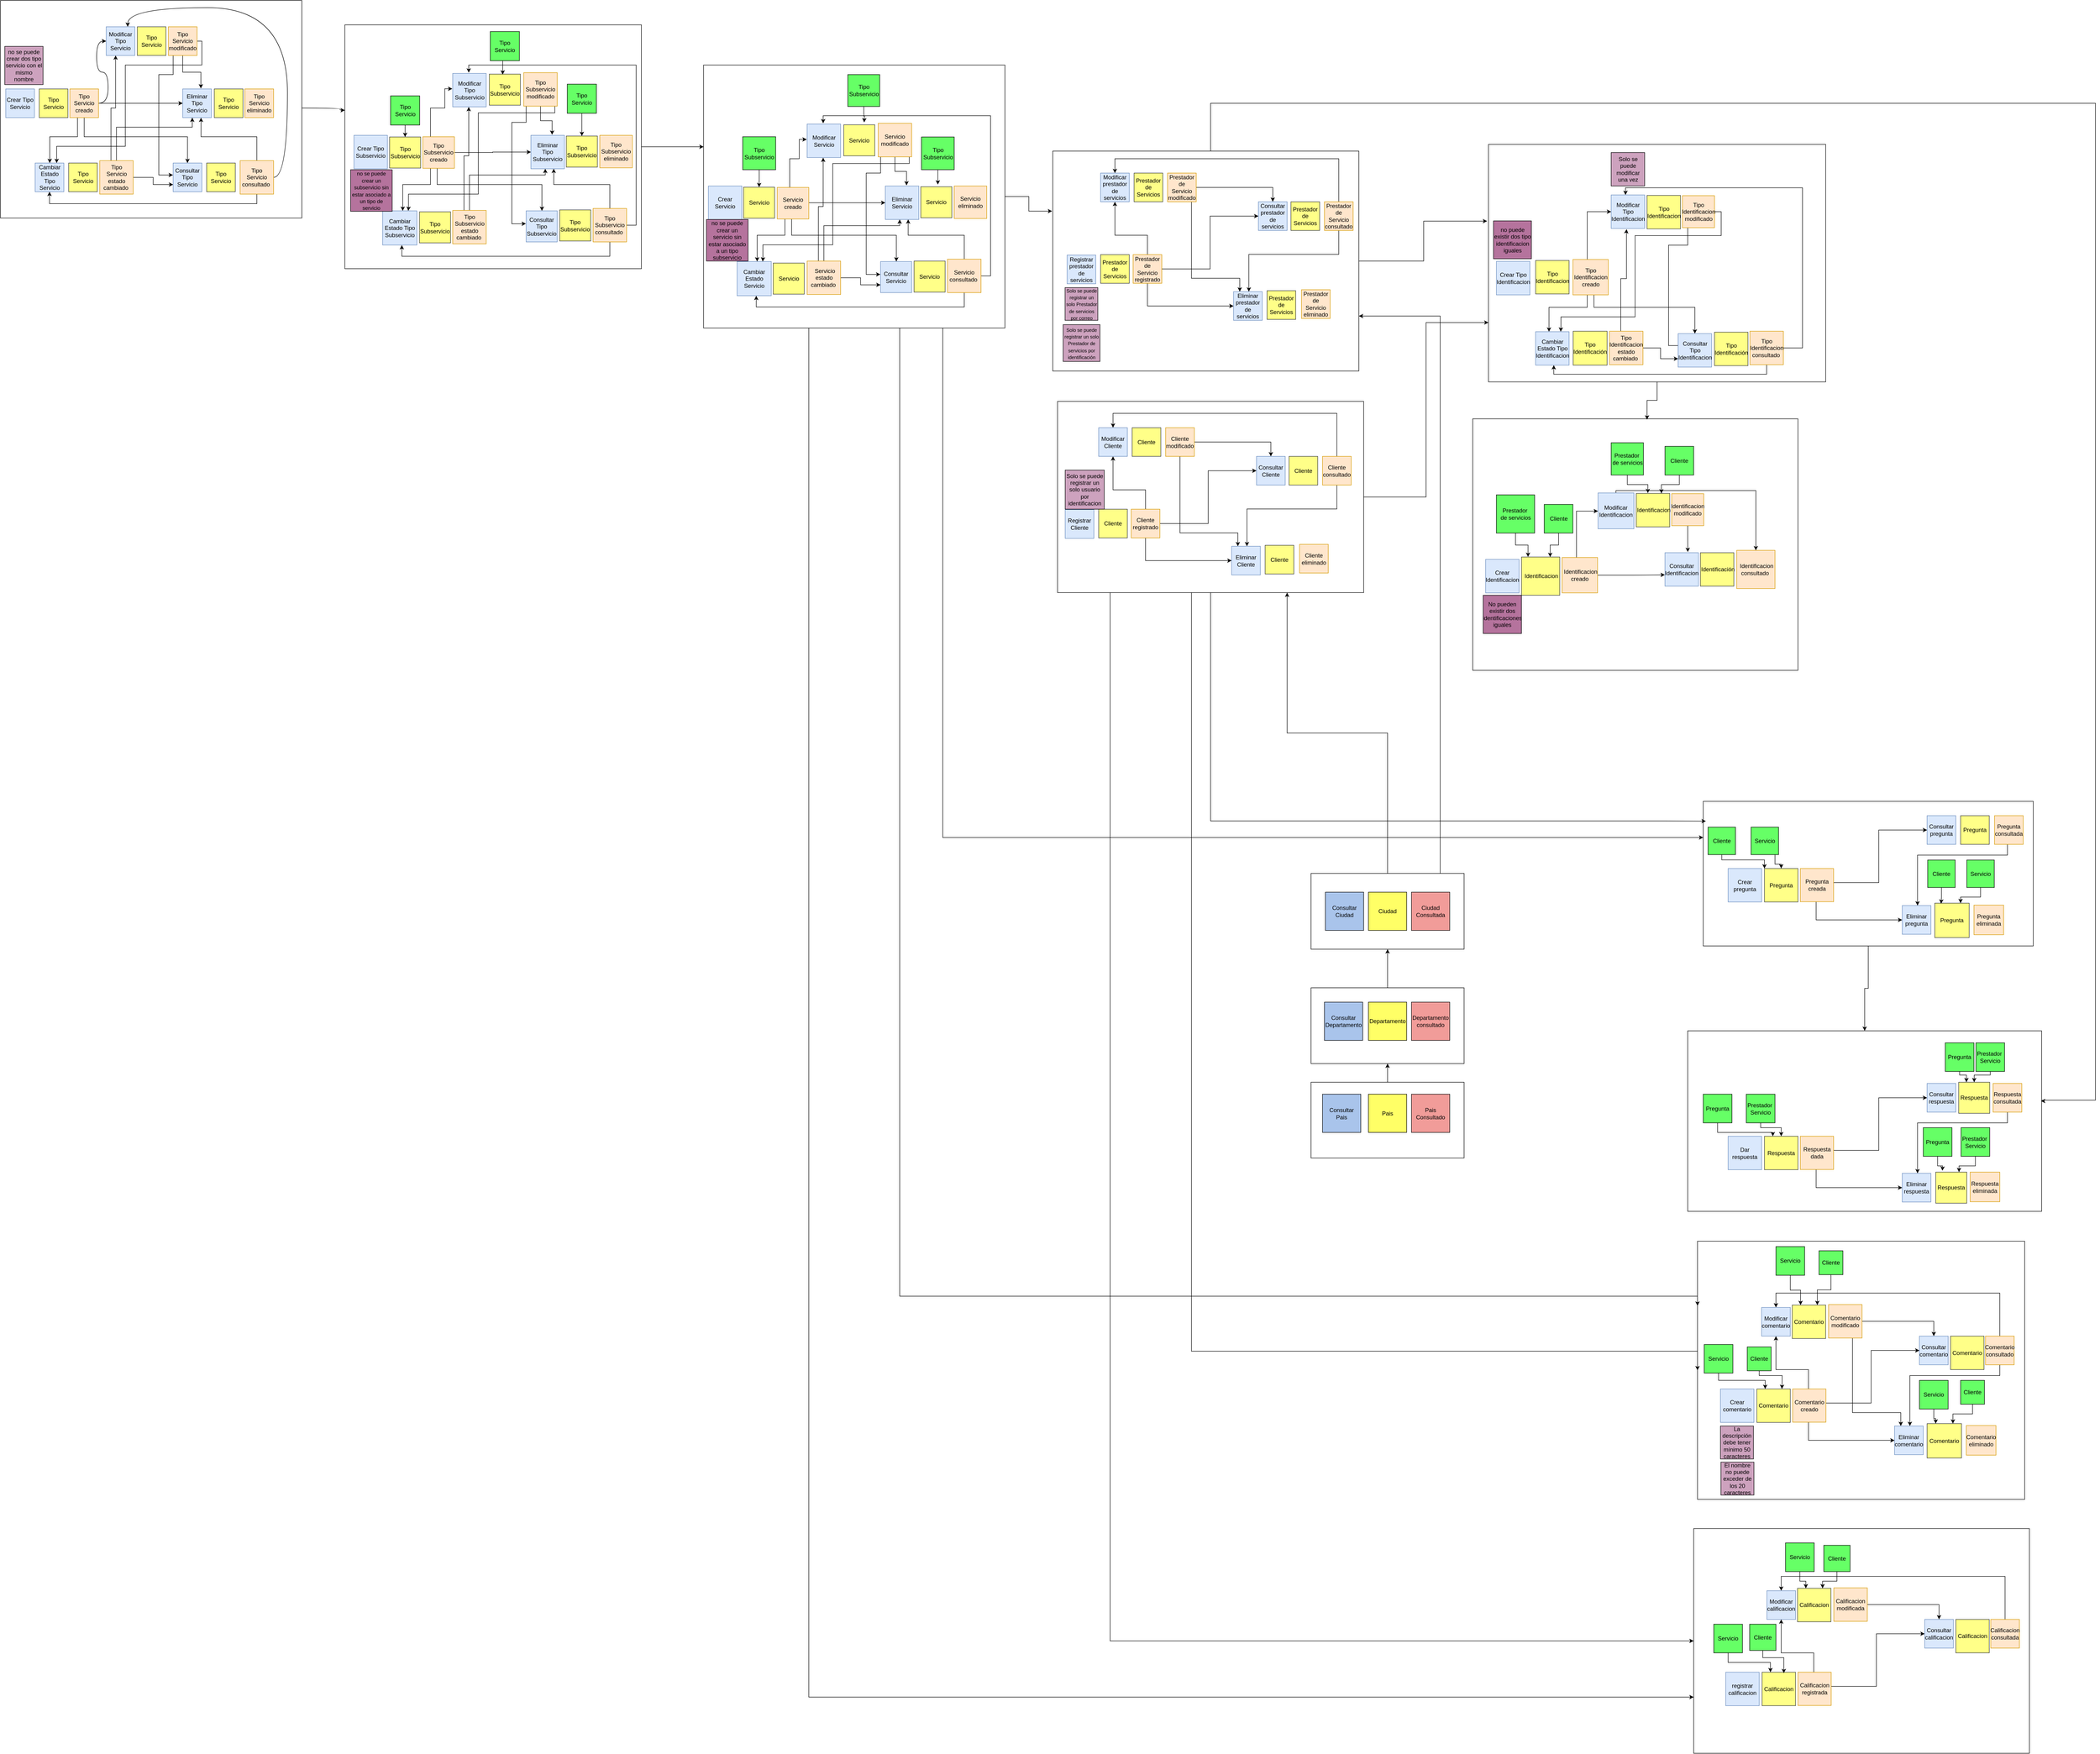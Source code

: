 <mxfile version="20.5.2" type="device"><diagram id="-Y3m5ooNXVty31zNaaM7" name="Página-1"><mxGraphModel dx="4538" dy="1697" grid="1" gridSize="10" guides="1" tooltips="1" connect="1" arrows="1" fold="1" page="1" pageScale="1" pageWidth="827" pageHeight="1169" math="0" shadow="0"><root><mxCell id="0"/><mxCell id="1" parent="0"/><mxCell id="Mb-ZuSxclDaPqT8CMn-W-9" value="Registrar prestador de servicios" style="whiteSpace=wrap;html=1;aspect=fixed;fillColor=#dae8fc;strokeColor=#6c8ebf;" parent="1" vertex="1"><mxGeometry x="-980" y="-612.5" width="60" height="60" as="geometry"/></mxCell><mxCell id="Mb-ZuSxclDaPqT8CMn-W-10" value="Crear Tipo Servicio&lt;span style=&quot;color: rgba(0, 0, 0, 0); font-family: monospace; font-size: 0px; text-align: start;&quot;&gt;%3CmxGraphModel%3E%3Croot%3E%3CmxCell%20id%3D%220%22%2F%3E%3CmxCell%20id%3D%221%22%20parent%3D%220%22%2F%3E%3CmxCell%20id%3D%222%22%20value%3D%22Tipo%20Servicio%22%20style%3D%22whiteSpace%3Dwrap%3Bhtml%3D1%3Baspect%3Dfixed%3BfillColor%3D%23ffff88%3BstrokeColor%3D%2336393d%3B%22%20vertex%3D%221%22%20parent%3D%221%22%3E%3CmxGeometry%20x%3D%22480%22%20y%3D%221045%22%20width%3D%2260%22%20height%3D%2260%22%20as%3D%22geometry%22%2F%3E%3C%2FmxCell%3E%3C%2Froot%3E%3C%2FmxGraphModel%3E&lt;/span&gt;" style="whiteSpace=wrap;html=1;aspect=fixed;fillColor=#dae8fc;strokeColor=#6c8ebf;" parent="1" vertex="1"><mxGeometry x="-3199" y="-960" width="60" height="60" as="geometry"/></mxCell><mxCell id="Mb-ZuSxclDaPqT8CMn-W-40" value="Prestador de Servicios" style="whiteSpace=wrap;html=1;aspect=fixed;fillColor=#ffff88;strokeColor=#36393d;" parent="1" vertex="1"><mxGeometry x="-910" y="-613.5" width="60" height="60" as="geometry"/></mxCell><mxCell id="Mb-ZuSxclDaPqT8CMn-W-41" value="Tipo Servicio" style="whiteSpace=wrap;html=1;aspect=fixed;fillColor=#ffff88;strokeColor=#36393d;" parent="1" vertex="1"><mxGeometry x="-3129" y="-960" width="60" height="60" as="geometry"/></mxCell><mxCell id="Mb-ZuSxclDaPqT8CMn-W-153" style="edgeStyle=orthogonalEdgeStyle;rounded=0;orthogonalLoop=1;jettySize=auto;html=1;entryX=0.5;entryY=1;entryDx=0;entryDy=0;fontColor=#8BBA8A;" parent="1" source="Mb-ZuSxclDaPqT8CMn-W-47" target="Mb-ZuSxclDaPqT8CMn-W-150" edge="1"><mxGeometry relative="1" as="geometry"><Array as="points"><mxPoint x="-812" y="-654"/><mxPoint x="-880" y="-654"/></Array></mxGeometry></mxCell><mxCell id="Mb-ZuSxclDaPqT8CMn-W-154" style="edgeStyle=orthogonalEdgeStyle;rounded=0;orthogonalLoop=1;jettySize=auto;html=1;entryX=0;entryY=0.5;entryDx=0;entryDy=0;fontColor=#8BBA8A;" parent="1" source="Mb-ZuSxclDaPqT8CMn-W-47" target="Mb-ZuSxclDaPqT8CMn-W-151" edge="1"><mxGeometry relative="1" as="geometry"><Array as="points"><mxPoint x="-681" y="-584"/><mxPoint x="-681" y="-694"/></Array></mxGeometry></mxCell><mxCell id="Mb-ZuSxclDaPqT8CMn-W-155" style="edgeStyle=orthogonalEdgeStyle;rounded=0;orthogonalLoop=1;jettySize=auto;html=1;entryX=0;entryY=0.5;entryDx=0;entryDy=0;fontColor=#8BBA8A;" parent="1" source="Mb-ZuSxclDaPqT8CMn-W-47" target="Mb-ZuSxclDaPqT8CMn-W-152" edge="1"><mxGeometry relative="1" as="geometry"><Array as="points"><mxPoint x="-812" y="-506"/></Array></mxGeometry></mxCell><mxCell id="Mb-ZuSxclDaPqT8CMn-W-47" value="Prestador de Servicio registrado" style="whiteSpace=wrap;html=1;aspect=fixed;fillColor=#ffe6cc;strokeColor=#d79b00;" parent="1" vertex="1"><mxGeometry x="-842" y="-613.5" width="60" height="60" as="geometry"/></mxCell><mxCell id="Mb-ZuSxclDaPqT8CMn-W-61" style="edgeStyle=orthogonalEdgeStyle;rounded=0;orthogonalLoop=1;jettySize=auto;html=1;entryX=0;entryY=0.5;entryDx=0;entryDy=0;fontColor=#8BBA8A;curved=1;" parent="1" source="Mb-ZuSxclDaPqT8CMn-W-48" target="Mb-ZuSxclDaPqT8CMn-W-57" edge="1"><mxGeometry relative="1" as="geometry"/></mxCell><mxCell id="Mb-ZuSxclDaPqT8CMn-W-62" style="edgeStyle=orthogonalEdgeStyle;rounded=0;orthogonalLoop=1;jettySize=auto;html=1;entryX=0;entryY=0.5;entryDx=0;entryDy=0;fontColor=#8BBA8A;" parent="1" source="Mb-ZuSxclDaPqT8CMn-W-48" target="Mb-ZuSxclDaPqT8CMn-W-58" edge="1"><mxGeometry relative="1" as="geometry"/></mxCell><mxCell id="Mb-ZuSxclDaPqT8CMn-W-63" style="edgeStyle=orthogonalEdgeStyle;rounded=0;orthogonalLoop=1;jettySize=auto;html=1;fontColor=#8BBA8A;" parent="1" source="Mb-ZuSxclDaPqT8CMn-W-48" target="Mb-ZuSxclDaPqT8CMn-W-60" edge="1"><mxGeometry relative="1" as="geometry"><Array as="points"><mxPoint x="-3049" y="-860"/><mxPoint x="-3107" y="-860"/></Array></mxGeometry></mxCell><mxCell id="Mb-ZuSxclDaPqT8CMn-W-64" style="edgeStyle=orthogonalEdgeStyle;rounded=0;orthogonalLoop=1;jettySize=auto;html=1;entryX=0.5;entryY=0;entryDx=0;entryDy=0;fontColor=#8BBA8A;" parent="1" source="Mb-ZuSxclDaPqT8CMn-W-48" target="Mb-ZuSxclDaPqT8CMn-W-59" edge="1"><mxGeometry relative="1" as="geometry"><Array as="points"><mxPoint x="-3035" y="-860"/><mxPoint x="-2819" y="-860"/></Array></mxGeometry></mxCell><mxCell id="Mb-ZuSxclDaPqT8CMn-W-48" value="Tipo Servicio creado" style="whiteSpace=wrap;html=1;aspect=fixed;fillColor=#ffe6cc;strokeColor=#d79b00;" parent="1" vertex="1"><mxGeometry x="-3065" y="-960" width="60" height="60" as="geometry"/></mxCell><mxCell id="Mb-ZuSxclDaPqT8CMn-W-65" style="edgeStyle=orthogonalEdgeStyle;rounded=0;orthogonalLoop=1;jettySize=auto;html=1;entryX=0.633;entryY=-0.017;entryDx=0;entryDy=0;entryPerimeter=0;fontColor=#8BBA8A;" parent="1" source="Mb-ZuSxclDaPqT8CMn-W-49" target="Mb-ZuSxclDaPqT8CMn-W-58" edge="1"><mxGeometry relative="1" as="geometry"/></mxCell><mxCell id="Mb-ZuSxclDaPqT8CMn-W-66" style="edgeStyle=orthogonalEdgeStyle;rounded=0;orthogonalLoop=1;jettySize=auto;html=1;entryX=-0.006;entryY=0.413;entryDx=0;entryDy=0;fontColor=#8BBA8A;entryPerimeter=0;" parent="1" source="Mb-ZuSxclDaPqT8CMn-W-49" target="Mb-ZuSxclDaPqT8CMn-W-59" edge="1"><mxGeometry relative="1" as="geometry"><Array as="points"><mxPoint x="-2849" y="-990"/><mxPoint x="-2879" y="-990"/><mxPoint x="-2879" y="-780"/><mxPoint x="-2849" y="-780"/></Array></mxGeometry></mxCell><mxCell id="Mb-ZuSxclDaPqT8CMn-W-67" style="edgeStyle=orthogonalEdgeStyle;rounded=0;orthogonalLoop=1;jettySize=auto;html=1;entryX=0.75;entryY=0;entryDx=0;entryDy=0;fontColor=#8BBA8A;exitX=1;exitY=0.5;exitDx=0;exitDy=0;" parent="1" source="Mb-ZuSxclDaPqT8CMn-W-49" target="Mb-ZuSxclDaPqT8CMn-W-60" edge="1"><mxGeometry relative="1" as="geometry"><Array as="points"><mxPoint x="-2789" y="-1060"/><mxPoint x="-2789" y="-1010"/><mxPoint x="-2949" y="-1010"/><mxPoint x="-2949" y="-840"/><mxPoint x="-3093" y="-840"/></Array></mxGeometry></mxCell><mxCell id="Mb-ZuSxclDaPqT8CMn-W-49" value="Tipo Servicio modificado" style="whiteSpace=wrap;html=1;aspect=fixed;fillColor=#ffe6cc;strokeColor=#d79b00;" parent="1" vertex="1"><mxGeometry x="-2859" y="-1090" width="60" height="60" as="geometry"/></mxCell><mxCell id="Mb-ZuSxclDaPqT8CMn-W-50" value="Tipo Servicio eliminado" style="whiteSpace=wrap;html=1;aspect=fixed;fillColor=#ffe6cc;strokeColor=#d79b00;" parent="1" vertex="1"><mxGeometry x="-2699" y="-960" width="60" height="60" as="geometry"/></mxCell><mxCell id="Mb-ZuSxclDaPqT8CMn-W-71" style="edgeStyle=orthogonalEdgeStyle;rounded=0;orthogonalLoop=1;jettySize=auto;html=1;entryX=0.639;entryY=1.003;entryDx=0;entryDy=0;entryPerimeter=0;fontColor=#8BBA8A;" parent="1" source="Mb-ZuSxclDaPqT8CMn-W-51" target="Mb-ZuSxclDaPqT8CMn-W-58" edge="1"><mxGeometry relative="1" as="geometry"><Array as="points"><mxPoint x="-2674" y="-860"/><mxPoint x="-2791" y="-860"/></Array></mxGeometry></mxCell><mxCell id="Mb-ZuSxclDaPqT8CMn-W-72" style="edgeStyle=orthogonalEdgeStyle;rounded=0;orthogonalLoop=1;jettySize=auto;html=1;fontColor=#8BBA8A;entryX=0.5;entryY=1;entryDx=0;entryDy=0;" parent="1" source="Mb-ZuSxclDaPqT8CMn-W-51" target="Mb-ZuSxclDaPqT8CMn-W-60" edge="1"><mxGeometry relative="1" as="geometry"><mxPoint x="-2909" y="-720.0" as="targetPoint"/><Array as="points"><mxPoint x="-2674" y="-720"/><mxPoint x="-3107" y="-720"/></Array></mxGeometry></mxCell><mxCell id="Mb-ZuSxclDaPqT8CMn-W-73" style="edgeStyle=orthogonalEdgeStyle;rounded=0;orthogonalLoop=1;jettySize=auto;html=1;fontColor=#8BBA8A;curved=1;entryX=0.75;entryY=0;entryDx=0;entryDy=0;" parent="1" source="Mb-ZuSxclDaPqT8CMn-W-51" target="Mb-ZuSxclDaPqT8CMn-W-57" edge="1"><mxGeometry relative="1" as="geometry"><mxPoint x="-2674" y="-1070" as="targetPoint"/><Array as="points"><mxPoint x="-2610" y="-775"/><mxPoint x="-2610" y="-1130"/><mxPoint x="-2944" y="-1130"/></Array></mxGeometry></mxCell><mxCell id="Mb-ZuSxclDaPqT8CMn-W-51" value="Tipo Servicio consultado&amp;nbsp;" style="whiteSpace=wrap;html=1;aspect=fixed;fillColor=#ffe6cc;strokeColor=#d79b00;" parent="1" vertex="1"><mxGeometry x="-2709" y="-810" width="70" height="70" as="geometry"/></mxCell><mxCell id="Mb-ZuSxclDaPqT8CMn-W-68" style="edgeStyle=orthogonalEdgeStyle;rounded=0;orthogonalLoop=1;jettySize=auto;html=1;entryX=0;entryY=0.75;entryDx=0;entryDy=0;fontColor=#8BBA8A;" parent="1" source="Mb-ZuSxclDaPqT8CMn-W-52" target="Mb-ZuSxclDaPqT8CMn-W-59" edge="1"><mxGeometry relative="1" as="geometry"/></mxCell><mxCell id="Mb-ZuSxclDaPqT8CMn-W-69" style="edgeStyle=orthogonalEdgeStyle;rounded=0;orthogonalLoop=1;jettySize=auto;html=1;fontColor=#8BBA8A;" parent="1" source="Mb-ZuSxclDaPqT8CMn-W-52" target="Mb-ZuSxclDaPqT8CMn-W-58" edge="1"><mxGeometry relative="1" as="geometry"><mxPoint x="-2809" y="-900" as="targetPoint"/><Array as="points"><mxPoint x="-2968" y="-880"/><mxPoint x="-2809" y="-880"/></Array></mxGeometry></mxCell><mxCell id="Mb-ZuSxclDaPqT8CMn-W-70" style="edgeStyle=orthogonalEdgeStyle;rounded=0;orthogonalLoop=1;jettySize=auto;html=1;fontColor=#8BBA8A;entryX=0.328;entryY=0.999;entryDx=0;entryDy=0;entryPerimeter=0;" parent="1" source="Mb-ZuSxclDaPqT8CMn-W-52" target="Mb-ZuSxclDaPqT8CMn-W-57" edge="1"><mxGeometry relative="1" as="geometry"><mxPoint x="-2969" y="-1020" as="targetPoint"/><Array as="points"><mxPoint x="-2979" y="-920"/><mxPoint x="-2969" y="-920"/></Array></mxGeometry></mxCell><mxCell id="Mb-ZuSxclDaPqT8CMn-W-52" value="Tipo Servicio estado cambiado&amp;nbsp;" style="whiteSpace=wrap;html=1;aspect=fixed;fillColor=#ffe6cc;strokeColor=#d79b00;" parent="1" vertex="1"><mxGeometry x="-3002.5" y="-810" width="70" height="70" as="geometry"/></mxCell><mxCell id="Mb-ZuSxclDaPqT8CMn-W-53" value="Tipo Servicio" style="whiteSpace=wrap;html=1;aspect=fixed;fillColor=#ffff88;strokeColor=#36393d;" parent="1" vertex="1"><mxGeometry x="-2763" y="-960" width="60" height="60" as="geometry"/></mxCell><mxCell id="Mb-ZuSxclDaPqT8CMn-W-54" value="Tipo Servicio" style="whiteSpace=wrap;html=1;aspect=fixed;fillColor=#ffff88;strokeColor=#36393d;" parent="1" vertex="1"><mxGeometry x="-2924" y="-1090" width="60" height="60" as="geometry"/></mxCell><mxCell id="Mb-ZuSxclDaPqT8CMn-W-55" value="Tipo Servicio" style="whiteSpace=wrap;html=1;aspect=fixed;fillColor=#ffff88;strokeColor=#36393d;" parent="1" vertex="1"><mxGeometry x="-2779" y="-805" width="60" height="60" as="geometry"/></mxCell><mxCell id="Mb-ZuSxclDaPqT8CMn-W-56" value="Tipo Servicio" style="whiteSpace=wrap;html=1;aspect=fixed;fillColor=#ffff88;strokeColor=#36393d;" parent="1" vertex="1"><mxGeometry x="-3067.5" y="-805" width="60" height="60" as="geometry"/></mxCell><mxCell id="Mb-ZuSxclDaPqT8CMn-W-57" value="Modificar Tipo Servicio" style="whiteSpace=wrap;html=1;aspect=fixed;fillColor=#dae8fc;strokeColor=#6c8ebf;" parent="1" vertex="1"><mxGeometry x="-2989" y="-1090" width="60" height="60" as="geometry"/></mxCell><mxCell id="Mb-ZuSxclDaPqT8CMn-W-58" value="Eliminar Tipo Servicio" style="whiteSpace=wrap;html=1;aspect=fixed;fillColor=#dae8fc;strokeColor=#6c8ebf;" parent="1" vertex="1"><mxGeometry x="-2829" y="-960" width="60" height="60" as="geometry"/></mxCell><mxCell id="Mb-ZuSxclDaPqT8CMn-W-59" value="Consultar Tipo Servicio" style="whiteSpace=wrap;html=1;aspect=fixed;fillColor=#dae8fc;strokeColor=#6c8ebf;" parent="1" vertex="1"><mxGeometry x="-2849" y="-805" width="60" height="60" as="geometry"/></mxCell><mxCell id="Mb-ZuSxclDaPqT8CMn-W-60" value="Cambiar Estado Tipo Servicio" style="whiteSpace=wrap;html=1;aspect=fixed;fillColor=#dae8fc;strokeColor=#6c8ebf;" parent="1" vertex="1"><mxGeometry x="-3137.5" y="-805" width="60" height="60" as="geometry"/></mxCell><mxCell id="mLS0Zi70yTn4LdL_OHLd-98" style="edgeStyle=orthogonalEdgeStyle;rounded=0;orthogonalLoop=1;jettySize=auto;html=1;entryX=0;entryY=0.35;entryDx=0;entryDy=0;entryPerimeter=0;curved=1;" parent="1" source="Mb-ZuSxclDaPqT8CMn-W-74" target="Mb-ZuSxclDaPqT8CMn-W-103" edge="1"><mxGeometry relative="1" as="geometry"><Array as="points"><mxPoint x="-2500" y="-920"/><mxPoint x="-2500" y="-915"/></Array></mxGeometry></mxCell><mxCell id="Mb-ZuSxclDaPqT8CMn-W-74" value="" style="rounded=0;whiteSpace=wrap;html=1;labelBackgroundColor=#030201;fillColor=none;" parent="1" vertex="1"><mxGeometry x="-3210" y="-1145" width="630" height="455" as="geometry"/></mxCell><mxCell id="Mb-ZuSxclDaPqT8CMn-W-75" value="Crear Tipo Subservicio&lt;span style=&quot;color: rgba(0, 0, 0, 0); font-family: monospace; font-size: 0px; text-align: start;&quot;&gt;%3CmxGraphModel%3E%3Croot%3E%3CmxCell%20id%3D%220%22%2F%3E%3CmxCell%20id%3D%221%22%20parent%3D%220%22%2F%3E%3CmxCell%20id%3D%222%22%20value%3D%22Tipo%20Servicio%22%20style%3D%22whiteSpace%3Dwrap%3Bhtml%3D1%3Baspect%3Dfixed%3BfillColor%3D%23ffff88%3BstrokeColor%3D%2336393d%3B%22%20vertex%3D%221%22%20parent%3D%221%22%3E%3CmxGeometry%20x%3D%22480%22%20y%3D%221045%22%20width%3D%2260%22%20height%3D%2260%22%20as%3D%22geometry%22%2F%3E%3C%2FmxCell%3E%3C%2Froot%3E%3C%2FmxGraphModel%3E&lt;/span&gt;" style="whiteSpace=wrap;html=1;aspect=fixed;fillColor=#dae8fc;strokeColor=#6c8ebf;" parent="1" vertex="1"><mxGeometry x="-2471" y="-863" width="70" height="70" as="geometry"/></mxCell><mxCell id="Mb-ZuSxclDaPqT8CMn-W-77" style="edgeStyle=orthogonalEdgeStyle;rounded=0;orthogonalLoop=1;jettySize=auto;html=1;entryX=-0.012;entryY=0.459;entryDx=0;entryDy=0;fontColor=#8BBA8A;entryPerimeter=0;" parent="1" source="Mb-ZuSxclDaPqT8CMn-W-81" target="Mb-ZuSxclDaPqT8CMn-W-99" edge="1"><mxGeometry relative="1" as="geometry"><Array as="points"><mxPoint x="-2311" y="-920"/><mxPoint x="-2281" y="-920"/><mxPoint x="-2281" y="-960"/></Array></mxGeometry></mxCell><mxCell id="Mb-ZuSxclDaPqT8CMn-W-78" style="edgeStyle=orthogonalEdgeStyle;rounded=0;orthogonalLoop=1;jettySize=auto;html=1;entryX=0;entryY=0.5;entryDx=0;entryDy=0;fontColor=#8BBA8A;" parent="1" source="Mb-ZuSxclDaPqT8CMn-W-81" target="Mb-ZuSxclDaPqT8CMn-W-100" edge="1"><mxGeometry relative="1" as="geometry"/></mxCell><mxCell id="Mb-ZuSxclDaPqT8CMn-W-79" style="edgeStyle=orthogonalEdgeStyle;rounded=0;orthogonalLoop=1;jettySize=auto;html=1;fontColor=#8BBA8A;" parent="1" source="Mb-ZuSxclDaPqT8CMn-W-81" target="Mb-ZuSxclDaPqT8CMn-W-102" edge="1"><mxGeometry relative="1" as="geometry"><Array as="points"><mxPoint x="-2311" y="-760"/><mxPoint x="-2369" y="-760"/></Array></mxGeometry></mxCell><mxCell id="Mb-ZuSxclDaPqT8CMn-W-80" style="edgeStyle=orthogonalEdgeStyle;rounded=0;orthogonalLoop=1;jettySize=auto;html=1;entryX=0.5;entryY=0;entryDx=0;entryDy=0;fontColor=#8BBA8A;" parent="1" source="Mb-ZuSxclDaPqT8CMn-W-81" target="Mb-ZuSxclDaPqT8CMn-W-101" edge="1"><mxGeometry relative="1" as="geometry"><Array as="points"><mxPoint x="-2297" y="-760"/><mxPoint x="-2078" y="-760"/><mxPoint x="-2078" y="-705"/></Array></mxGeometry></mxCell><mxCell id="Mb-ZuSxclDaPqT8CMn-W-81" value="Tipo Subservicio creado" style="whiteSpace=wrap;html=1;aspect=fixed;fillColor=#ffe6cc;strokeColor=#d79b00;" parent="1" vertex="1"><mxGeometry x="-2327" y="-860" width="66" height="66" as="geometry"/></mxCell><mxCell id="Mb-ZuSxclDaPqT8CMn-W-82" style="edgeStyle=orthogonalEdgeStyle;rounded=0;orthogonalLoop=1;jettySize=auto;html=1;entryX=0.633;entryY=-0.017;entryDx=0;entryDy=0;entryPerimeter=0;fontColor=#8BBA8A;" parent="1" source="Mb-ZuSxclDaPqT8CMn-W-85" target="Mb-ZuSxclDaPqT8CMn-W-100" edge="1"><mxGeometry relative="1" as="geometry"/></mxCell><mxCell id="Mb-ZuSxclDaPqT8CMn-W-83" style="edgeStyle=orthogonalEdgeStyle;rounded=0;orthogonalLoop=1;jettySize=auto;html=1;entryX=-0.006;entryY=0.413;entryDx=0;entryDy=0;fontColor=#8BBA8A;entryPerimeter=0;" parent="1" source="Mb-ZuSxclDaPqT8CMn-W-85" target="Mb-ZuSxclDaPqT8CMn-W-101" edge="1"><mxGeometry relative="1" as="geometry"><Array as="points"><mxPoint x="-2111" y="-890"/><mxPoint x="-2141" y="-890"/><mxPoint x="-2141" y="-678"/><mxPoint x="-2121" y="-678"/></Array></mxGeometry></mxCell><mxCell id="Mb-ZuSxclDaPqT8CMn-W-84" style="edgeStyle=orthogonalEdgeStyle;rounded=0;orthogonalLoop=1;jettySize=auto;html=1;entryX=0.75;entryY=0;entryDx=0;entryDy=0;fontColor=#8BBA8A;exitX=1;exitY=0.5;exitDx=0;exitDy=0;" parent="1" source="Mb-ZuSxclDaPqT8CMn-W-85" target="Mb-ZuSxclDaPqT8CMn-W-102" edge="1"><mxGeometry relative="1" as="geometry"><Array as="points"><mxPoint x="-2051" y="-960"/><mxPoint x="-2051" y="-910"/><mxPoint x="-2211" y="-910"/><mxPoint x="-2211" y="-740"/><mxPoint x="-2357" y="-740"/><mxPoint x="-2357" y="-710"/><mxPoint x="-2357" y="-710"/></Array></mxGeometry></mxCell><mxCell id="Mb-ZuSxclDaPqT8CMn-W-85" value="Tipo Subservicio modificado" style="whiteSpace=wrap;html=1;aspect=fixed;fillColor=#ffe6cc;strokeColor=#d79b00;" parent="1" vertex="1"><mxGeometry x="-2116" y="-994" width="70" height="70" as="geometry"/></mxCell><mxCell id="Mb-ZuSxclDaPqT8CMn-W-86" value="Tipo Subservicio eliminado" style="whiteSpace=wrap;html=1;aspect=fixed;fillColor=#ffe6cc;strokeColor=#d79b00;" parent="1" vertex="1"><mxGeometry x="-1957" y="-863" width="68" height="68" as="geometry"/></mxCell><mxCell id="Mb-ZuSxclDaPqT8CMn-W-87" style="edgeStyle=orthogonalEdgeStyle;rounded=0;orthogonalLoop=1;jettySize=auto;html=1;entryX=0.682;entryY=0.998;entryDx=0;entryDy=0;entryPerimeter=0;fontColor=#8BBA8A;" parent="1" source="Mb-ZuSxclDaPqT8CMn-W-90" target="Mb-ZuSxclDaPqT8CMn-W-100" edge="1"><mxGeometry relative="1" as="geometry"><Array as="points"><mxPoint x="-1936" y="-760"/><mxPoint x="-2053" y="-760"/></Array></mxGeometry></mxCell><mxCell id="Mb-ZuSxclDaPqT8CMn-W-88" style="edgeStyle=orthogonalEdgeStyle;rounded=0;orthogonalLoop=1;jettySize=auto;html=1;fontColor=#8BBA8A;entryX=0.561;entryY=1.002;entryDx=0;entryDy=0;entryPerimeter=0;" parent="1" source="Mb-ZuSxclDaPqT8CMn-W-90" target="Mb-ZuSxclDaPqT8CMn-W-102" edge="1"><mxGeometry relative="1" as="geometry"><mxPoint x="-2171" y="-620.0" as="targetPoint"/><Array as="points"><mxPoint x="-1936" y="-610"/><mxPoint x="-2371" y="-610"/></Array></mxGeometry></mxCell><mxCell id="Mb-ZuSxclDaPqT8CMn-W-89" style="edgeStyle=orthogonalEdgeStyle;rounded=0;orthogonalLoop=1;jettySize=auto;html=1;fontColor=#8BBA8A;entryX=0.479;entryY=-0.023;entryDx=0;entryDy=0;entryPerimeter=0;" parent="1" source="Mb-ZuSxclDaPqT8CMn-W-90" target="Mb-ZuSxclDaPqT8CMn-W-99" edge="1"><mxGeometry relative="1" as="geometry"><mxPoint x="-2231" y="-1000" as="targetPoint"/><Array as="points"><mxPoint x="-1881" y="-675"/><mxPoint x="-1881" y="-1010"/><mxPoint x="-2231" y="-1010"/></Array></mxGeometry></mxCell><mxCell id="Mb-ZuSxclDaPqT8CMn-W-90" value="Tipo Subservicio consultado&amp;nbsp;" style="whiteSpace=wrap;html=1;aspect=fixed;fillColor=#ffe6cc;strokeColor=#d79b00;" parent="1" vertex="1"><mxGeometry x="-1971" y="-710" width="70" height="70" as="geometry"/></mxCell><mxCell id="Mb-ZuSxclDaPqT8CMn-W-92" style="edgeStyle=orthogonalEdgeStyle;rounded=0;orthogonalLoop=1;jettySize=auto;html=1;fontColor=#8BBA8A;" parent="1" source="Mb-ZuSxclDaPqT8CMn-W-94" target="Mb-ZuSxclDaPqT8CMn-W-100" edge="1"><mxGeometry relative="1" as="geometry"><mxPoint x="-2071" y="-800" as="targetPoint"/><Array as="points"><mxPoint x="-2230" y="-780"/><mxPoint x="-2071" y="-780"/></Array></mxGeometry></mxCell><mxCell id="Mb-ZuSxclDaPqT8CMn-W-93" style="edgeStyle=orthogonalEdgeStyle;rounded=0;orthogonalLoop=1;jettySize=auto;html=1;fontColor=#8BBA8A;entryX=0.479;entryY=1.004;entryDx=0;entryDy=0;entryPerimeter=0;" parent="1" source="Mb-ZuSxclDaPqT8CMn-W-94" target="Mb-ZuSxclDaPqT8CMn-W-99" edge="1"><mxGeometry relative="1" as="geometry"><mxPoint x="-2231" y="-920" as="targetPoint"/><Array as="points"><mxPoint x="-2241" y="-820"/><mxPoint x="-2231" y="-820"/></Array></mxGeometry></mxCell><mxCell id="Mb-ZuSxclDaPqT8CMn-W-94" value="Tipo Subservicio estado cambiado&amp;nbsp;" style="whiteSpace=wrap;html=1;aspect=fixed;fillColor=#ffe6cc;strokeColor=#d79b00;" parent="1" vertex="1"><mxGeometry x="-2264.5" y="-706" width="70" height="70" as="geometry"/></mxCell><mxCell id="Mb-ZuSxclDaPqT8CMn-W-96" value="Tipo Subservicio" style="whiteSpace=wrap;html=1;aspect=fixed;fillColor=#ffff88;strokeColor=#36393d;" parent="1" vertex="1"><mxGeometry x="-2188" y="-991" width="65" height="65" as="geometry"/></mxCell><mxCell id="Mb-ZuSxclDaPqT8CMn-W-99" value="Modificar Tipo Subservicio" style="whiteSpace=wrap;html=1;aspect=fixed;fillColor=#dae8fc;strokeColor=#6c8ebf;" parent="1" vertex="1"><mxGeometry x="-2264.5" y="-992.5" width="70" height="70" as="geometry"/></mxCell><mxCell id="Mb-ZuSxclDaPqT8CMn-W-100" value="Eliminar Tipo Subservicio" style="whiteSpace=wrap;html=1;aspect=fixed;fillColor=#dae8fc;strokeColor=#6c8ebf;" parent="1" vertex="1"><mxGeometry x="-2101" y="-863" width="70" height="70" as="geometry"/></mxCell><mxCell id="Mb-ZuSxclDaPqT8CMn-W-101" value="Consultar Tipo Subservicio" style="whiteSpace=wrap;html=1;aspect=fixed;fillColor=#dae8fc;strokeColor=#6c8ebf;" parent="1" vertex="1"><mxGeometry x="-2111" y="-705" width="65" height="65" as="geometry"/></mxCell><mxCell id="Mb-ZuSxclDaPqT8CMn-W-102" value="Cambiar Estado Tipo Subservicio" style="whiteSpace=wrap;html=1;aspect=fixed;fillColor=#dae8fc;strokeColor=#6c8ebf;" parent="1" vertex="1"><mxGeometry x="-2411" y="-705" width="71.5" height="71.5" as="geometry"/></mxCell><mxCell id="Mb-ZuSxclDaPqT8CMn-W-104" value="Tipo Subservicio" style="whiteSpace=wrap;html=1;aspect=fixed;fillColor=#ffff88;strokeColor=#36393d;" parent="1" vertex="1"><mxGeometry x="-2396.5" y="-859.5" width="65" height="65" as="geometry"/></mxCell><mxCell id="Mb-ZuSxclDaPqT8CMn-W-105" value="Tipo Subservicio" style="whiteSpace=wrap;html=1;aspect=fixed;fillColor=#ffff88;strokeColor=#36393d;" parent="1" vertex="1"><mxGeometry x="-2334" y="-703" width="65" height="65" as="geometry"/></mxCell><mxCell id="Mb-ZuSxclDaPqT8CMn-W-106" value="Tipo Subservicio" style="whiteSpace=wrap;html=1;aspect=fixed;fillColor=#ffff88;strokeColor=#36393d;" parent="1" vertex="1"><mxGeometry x="-2041" y="-707" width="65" height="65" as="geometry"/></mxCell><mxCell id="Mb-ZuSxclDaPqT8CMn-W-107" value="Tipo Subservicio" style="whiteSpace=wrap;html=1;aspect=fixed;fillColor=#ffff88;strokeColor=#36393d;" parent="1" vertex="1"><mxGeometry x="-2027" y="-861.5" width="65" height="65" as="geometry"/></mxCell><mxCell id="Mb-ZuSxclDaPqT8CMn-W-109" value="Crear Servicio&lt;span style=&quot;color: rgba(0, 0, 0, 0); font-family: monospace; font-size: 0px; text-align: start;&quot;&gt;%3CmxGraphModel%3E%3Croot%3E%3CmxCell%20id%3D%220%22%2F%3E%3CmxCell%20id%3D%221%22%20parent%3D%220%22%2F%3E%3CmxCell%20id%3D%222%22%20value%3D%22Tipo%20Servicio%22%20style%3D%22whiteSpace%3Dwrap%3Bhtml%3D1%3Baspect%3Dfixed%3BfillColor%3D%23ffff88%3BstrokeColor%3D%2336393d%3B%22%20vertex%3D%221%22%20parent%3D%221%22%3E%3CmxGeometry%20x%3D%22480%22%20y%3D%221045%22%20width%3D%2260%22%20height%3D%2260%22%20as%3D%22geometry%22%2F%3E%3C%2FmxCell%3E%3C%2Froot%3E%3C%2FmxGraphModel%3E&lt;/span&gt;" style="whiteSpace=wrap;html=1;aspect=fixed;fillColor=#dae8fc;strokeColor=#6c8ebf;" parent="1" vertex="1"><mxGeometry x="-1730" y="-757" width="70" height="70" as="geometry"/></mxCell><mxCell id="Mb-ZuSxclDaPqT8CMn-W-110" style="edgeStyle=orthogonalEdgeStyle;rounded=0;orthogonalLoop=1;jettySize=auto;html=1;entryX=-0.012;entryY=0.459;entryDx=0;entryDy=0;fontColor=#8BBA8A;entryPerimeter=0;" parent="1" source="Mb-ZuSxclDaPqT8CMn-W-114" target="Mb-ZuSxclDaPqT8CMn-W-129" edge="1"><mxGeometry relative="1" as="geometry"><Array as="points"><mxPoint x="-1560" y="-814"/><mxPoint x="-1540" y="-814"/><mxPoint x="-1540" y="-854"/></Array></mxGeometry></mxCell><mxCell id="Mb-ZuSxclDaPqT8CMn-W-111" style="edgeStyle=orthogonalEdgeStyle;rounded=0;orthogonalLoop=1;jettySize=auto;html=1;entryX=0;entryY=0.5;entryDx=0;entryDy=0;fontColor=#8BBA8A;" parent="1" source="Mb-ZuSxclDaPqT8CMn-W-114" target="Mb-ZuSxclDaPqT8CMn-W-130" edge="1"><mxGeometry relative="1" as="geometry"><Array as="points"><mxPoint x="-1360" y="-722"/><mxPoint x="-1360" y="-722"/></Array></mxGeometry></mxCell><mxCell id="Mb-ZuSxclDaPqT8CMn-W-112" style="edgeStyle=orthogonalEdgeStyle;rounded=0;orthogonalLoop=1;jettySize=auto;html=1;fontColor=#8BBA8A;" parent="1" source="Mb-ZuSxclDaPqT8CMn-W-114" target="Mb-ZuSxclDaPqT8CMn-W-132" edge="1"><mxGeometry relative="1" as="geometry"><Array as="points"><mxPoint x="-1570" y="-654"/><mxPoint x="-1628" y="-654"/></Array></mxGeometry></mxCell><mxCell id="Mb-ZuSxclDaPqT8CMn-W-113" style="edgeStyle=orthogonalEdgeStyle;rounded=0;orthogonalLoop=1;jettySize=auto;html=1;entryX=0.5;entryY=0;entryDx=0;entryDy=0;fontColor=#8BBA8A;" parent="1" source="Mb-ZuSxclDaPqT8CMn-W-114" target="Mb-ZuSxclDaPqT8CMn-W-131" edge="1"><mxGeometry relative="1" as="geometry"><Array as="points"><mxPoint x="-1556" y="-654"/><mxPoint x="-1337" y="-654"/><mxPoint x="-1337" y="-599"/></Array></mxGeometry></mxCell><mxCell id="Mb-ZuSxclDaPqT8CMn-W-114" value="Servicio creado" style="whiteSpace=wrap;html=1;aspect=fixed;fillColor=#ffe6cc;strokeColor=#d79b00;" parent="1" vertex="1"><mxGeometry x="-1586" y="-754" width="66" height="66" as="geometry"/></mxCell><mxCell id="Mb-ZuSxclDaPqT8CMn-W-115" style="edgeStyle=orthogonalEdgeStyle;rounded=0;orthogonalLoop=1;jettySize=auto;html=1;entryX=0.633;entryY=-0.017;entryDx=0;entryDy=0;entryPerimeter=0;fontColor=#8BBA8A;" parent="1" source="Mb-ZuSxclDaPqT8CMn-W-118" target="Mb-ZuSxclDaPqT8CMn-W-130" edge="1"><mxGeometry relative="1" as="geometry"/></mxCell><mxCell id="Mb-ZuSxclDaPqT8CMn-W-116" style="edgeStyle=orthogonalEdgeStyle;rounded=0;orthogonalLoop=1;jettySize=auto;html=1;entryX=-0.006;entryY=0.413;entryDx=0;entryDy=0;fontColor=#8BBA8A;entryPerimeter=0;" parent="1" source="Mb-ZuSxclDaPqT8CMn-W-118" target="Mb-ZuSxclDaPqT8CMn-W-131" edge="1"><mxGeometry relative="1" as="geometry"><Array as="points"><mxPoint x="-1370" y="-784"/><mxPoint x="-1400" y="-784"/><mxPoint x="-1400" y="-572"/><mxPoint x="-1380" y="-572"/></Array></mxGeometry></mxCell><mxCell id="Mb-ZuSxclDaPqT8CMn-W-117" style="edgeStyle=orthogonalEdgeStyle;rounded=0;orthogonalLoop=1;jettySize=auto;html=1;entryX=0.75;entryY=0;entryDx=0;entryDy=0;fontColor=#8BBA8A;exitX=1;exitY=0.5;exitDx=0;exitDy=0;" parent="1" source="Mb-ZuSxclDaPqT8CMn-W-118" target="Mb-ZuSxclDaPqT8CMn-W-132" edge="1"><mxGeometry relative="1" as="geometry"><Array as="points"><mxPoint x="-1310" y="-854"/><mxPoint x="-1310" y="-804"/><mxPoint x="-1470" y="-804"/><mxPoint x="-1470" y="-634"/><mxPoint x="-1616" y="-634"/><mxPoint x="-1616" y="-604"/><mxPoint x="-1616" y="-604"/></Array></mxGeometry></mxCell><mxCell id="Mb-ZuSxclDaPqT8CMn-W-118" value="Servicio modificado" style="whiteSpace=wrap;html=1;aspect=fixed;fillColor=#ffe6cc;strokeColor=#d79b00;" parent="1" vertex="1"><mxGeometry x="-1375" y="-888" width="70" height="70" as="geometry"/></mxCell><mxCell id="Mb-ZuSxclDaPqT8CMn-W-119" value="Servicio eliminado" style="whiteSpace=wrap;html=1;aspect=fixed;fillColor=#ffe6cc;strokeColor=#d79b00;" parent="1" vertex="1"><mxGeometry x="-1216" y="-757" width="68" height="68" as="geometry"/></mxCell><mxCell id="Mb-ZuSxclDaPqT8CMn-W-120" style="edgeStyle=orthogonalEdgeStyle;rounded=0;orthogonalLoop=1;jettySize=auto;html=1;entryX=0.682;entryY=0.998;entryDx=0;entryDy=0;entryPerimeter=0;fontColor=#8BBA8A;" parent="1" source="Mb-ZuSxclDaPqT8CMn-W-123" target="Mb-ZuSxclDaPqT8CMn-W-130" edge="1"><mxGeometry relative="1" as="geometry"><Array as="points"><mxPoint x="-1195" y="-654"/><mxPoint x="-1312" y="-654"/></Array></mxGeometry></mxCell><mxCell id="Mb-ZuSxclDaPqT8CMn-W-121" style="edgeStyle=orthogonalEdgeStyle;rounded=0;orthogonalLoop=1;jettySize=auto;html=1;fontColor=#8BBA8A;entryX=0.561;entryY=1.002;entryDx=0;entryDy=0;entryPerimeter=0;" parent="1" source="Mb-ZuSxclDaPqT8CMn-W-123" target="Mb-ZuSxclDaPqT8CMn-W-132" edge="1"><mxGeometry relative="1" as="geometry"><mxPoint x="-1430" y="-514.0" as="targetPoint"/><Array as="points"><mxPoint x="-1195" y="-504"/><mxPoint x="-1630" y="-504"/></Array></mxGeometry></mxCell><mxCell id="Mb-ZuSxclDaPqT8CMn-W-122" style="edgeStyle=orthogonalEdgeStyle;rounded=0;orthogonalLoop=1;jettySize=auto;html=1;fontColor=#8BBA8A;entryX=0.479;entryY=-0.023;entryDx=0;entryDy=0;entryPerimeter=0;" parent="1" source="Mb-ZuSxclDaPqT8CMn-W-123" target="Mb-ZuSxclDaPqT8CMn-W-129" edge="1"><mxGeometry relative="1" as="geometry"><mxPoint x="-1490" y="-894" as="targetPoint"/><Array as="points"><mxPoint x="-1140" y="-569"/><mxPoint x="-1140" y="-904"/><mxPoint x="-1490" y="-904"/></Array></mxGeometry></mxCell><mxCell id="Mb-ZuSxclDaPqT8CMn-W-123" value="Servicio consultado&amp;nbsp;" style="whiteSpace=wrap;html=1;aspect=fixed;fillColor=#ffe6cc;strokeColor=#d79b00;" parent="1" vertex="1"><mxGeometry x="-1230" y="-604" width="70" height="70" as="geometry"/></mxCell><mxCell id="Mb-ZuSxclDaPqT8CMn-W-124" style="edgeStyle=orthogonalEdgeStyle;rounded=0;orthogonalLoop=1;jettySize=auto;html=1;entryX=0;entryY=0.75;entryDx=0;entryDy=0;fontColor=#8BBA8A;" parent="1" source="Mb-ZuSxclDaPqT8CMn-W-127" target="Mb-ZuSxclDaPqT8CMn-W-131" edge="1"><mxGeometry relative="1" as="geometry"/></mxCell><mxCell id="Mb-ZuSxclDaPqT8CMn-W-125" style="edgeStyle=orthogonalEdgeStyle;rounded=0;orthogonalLoop=1;jettySize=auto;html=1;fontColor=#8BBA8A;" parent="1" source="Mb-ZuSxclDaPqT8CMn-W-127" target="Mb-ZuSxclDaPqT8CMn-W-130" edge="1"><mxGeometry relative="1" as="geometry"><mxPoint x="-1330" y="-694" as="targetPoint"/><Array as="points"><mxPoint x="-1489" y="-674"/><mxPoint x="-1330" y="-674"/></Array></mxGeometry></mxCell><mxCell id="Mb-ZuSxclDaPqT8CMn-W-126" style="edgeStyle=orthogonalEdgeStyle;rounded=0;orthogonalLoop=1;jettySize=auto;html=1;fontColor=#8BBA8A;entryX=0.479;entryY=1.004;entryDx=0;entryDy=0;entryPerimeter=0;" parent="1" source="Mb-ZuSxclDaPqT8CMn-W-127" target="Mb-ZuSxclDaPqT8CMn-W-129" edge="1"><mxGeometry relative="1" as="geometry"><mxPoint x="-1490" y="-814" as="targetPoint"/><Array as="points"><mxPoint x="-1500" y="-714"/><mxPoint x="-1490" y="-714"/></Array></mxGeometry></mxCell><mxCell id="Mb-ZuSxclDaPqT8CMn-W-127" value="&amp;nbsp;Servicio estado cambiado&amp;nbsp;" style="whiteSpace=wrap;html=1;aspect=fixed;fillColor=#ffe6cc;strokeColor=#d79b00;" parent="1" vertex="1"><mxGeometry x="-1523.5" y="-600" width="70" height="70" as="geometry"/></mxCell><mxCell id="Mb-ZuSxclDaPqT8CMn-W-128" value="Servicio" style="whiteSpace=wrap;html=1;aspect=fixed;fillColor=#ffff88;strokeColor=#36393d;" parent="1" vertex="1"><mxGeometry x="-1447" y="-885" width="65" height="65" as="geometry"/></mxCell><mxCell id="Mb-ZuSxclDaPqT8CMn-W-129" value="Modificar Servicio" style="whiteSpace=wrap;html=1;aspect=fixed;fillColor=#dae8fc;strokeColor=#6c8ebf;" parent="1" vertex="1"><mxGeometry x="-1523.5" y="-886.5" width="70" height="70" as="geometry"/></mxCell><mxCell id="Mb-ZuSxclDaPqT8CMn-W-130" value="Eliminar Servicio" style="whiteSpace=wrap;html=1;aspect=fixed;fillColor=#dae8fc;strokeColor=#6c8ebf;" parent="1" vertex="1"><mxGeometry x="-1360" y="-757" width="70" height="70" as="geometry"/></mxCell><mxCell id="Mb-ZuSxclDaPqT8CMn-W-131" value="Consultar Servicio" style="whiteSpace=wrap;html=1;aspect=fixed;fillColor=#dae8fc;strokeColor=#6c8ebf;" parent="1" vertex="1"><mxGeometry x="-1370" y="-599" width="65" height="65" as="geometry"/></mxCell><mxCell id="Mb-ZuSxclDaPqT8CMn-W-132" value="Cambiar Estado Servicio" style="whiteSpace=wrap;html=1;aspect=fixed;fillColor=#dae8fc;strokeColor=#6c8ebf;" parent="1" vertex="1"><mxGeometry x="-1670" y="-599" width="71.5" height="71.5" as="geometry"/></mxCell><mxCell id="mLS0Zi70yTn4LdL_OHLd-100" style="edgeStyle=orthogonalEdgeStyle;rounded=0;orthogonalLoop=1;jettySize=auto;html=1;entryX=-0.002;entryY=0.273;entryDx=0;entryDy=0;entryPerimeter=0;" parent="1" source="Mb-ZuSxclDaPqT8CMn-W-133" target="Mb-ZuSxclDaPqT8CMn-W-161" edge="1"><mxGeometry relative="1" as="geometry"/></mxCell><mxCell id="mLS0Zi70yTn4LdL_OHLd-106" style="edgeStyle=orthogonalEdgeStyle;rounded=0;orthogonalLoop=1;jettySize=auto;html=1;entryX=0;entryY=0.25;entryDx=0;entryDy=0;" parent="1" source="Mb-ZuSxclDaPqT8CMn-W-133" target="Mb-ZuSxclDaPqT8CMn-W-308" edge="1"><mxGeometry relative="1" as="geometry"><Array as="points"><mxPoint x="-1240" y="606"/></Array></mxGeometry></mxCell><mxCell id="mLS0Zi70yTn4LdL_OHLd-112" style="edgeStyle=orthogonalEdgeStyle;rounded=0;orthogonalLoop=1;jettySize=auto;html=1;entryX=0;entryY=0.25;entryDx=0;entryDy=0;" parent="1" source="Mb-ZuSxclDaPqT8CMn-W-133" target="Mb-ZuSxclDaPqT8CMn-W-266" edge="1"><mxGeometry relative="1" as="geometry"><Array as="points"><mxPoint x="-1330" y="1565"/></Array></mxGeometry></mxCell><mxCell id="mLS0Zi70yTn4LdL_OHLd-113" style="edgeStyle=orthogonalEdgeStyle;rounded=0;orthogonalLoop=1;jettySize=auto;html=1;entryX=0;entryY=0.75;entryDx=0;entryDy=0;" parent="1" source="Mb-ZuSxclDaPqT8CMn-W-133" target="Mb-ZuSxclDaPqT8CMn-W-287" edge="1"><mxGeometry relative="1" as="geometry"><Array as="points"><mxPoint x="-1520" y="2404"/></Array></mxGeometry></mxCell><mxCell id="Mb-ZuSxclDaPqT8CMn-W-133" value="" style="rounded=0;whiteSpace=wrap;html=1;labelBackgroundColor=#030201;fillColor=none;" parent="1" vertex="1"><mxGeometry x="-1740" y="-1010" width="630" height="550" as="geometry"/></mxCell><mxCell id="Mb-ZuSxclDaPqT8CMn-W-137" value="Servicio" style="whiteSpace=wrap;html=1;aspect=fixed;fillColor=#ffff88;strokeColor=#36393d;" parent="1" vertex="1"><mxGeometry x="-1286" y="-755.5" width="65" height="65" as="geometry"/></mxCell><mxCell id="Mb-ZuSxclDaPqT8CMn-W-138" value="Servicio" style="whiteSpace=wrap;html=1;aspect=fixed;fillColor=#ffff88;strokeColor=#36393d;" parent="1" vertex="1"><mxGeometry x="-1300" y="-600" width="65" height="65" as="geometry"/></mxCell><mxCell id="Mb-ZuSxclDaPqT8CMn-W-139" value="Servicio" style="whiteSpace=wrap;html=1;aspect=fixed;fillColor=#ffff88;strokeColor=#36393d;" parent="1" vertex="1"><mxGeometry x="-1594.5" y="-595.75" width="65" height="65" as="geometry"/></mxCell><mxCell id="Mb-ZuSxclDaPqT8CMn-W-140" value="Servicio" style="whiteSpace=wrap;html=1;aspect=fixed;fillColor=#ffff88;strokeColor=#36393d;" parent="1" vertex="1"><mxGeometry x="-1656.5" y="-754.5" width="65" height="65" as="geometry"/></mxCell><mxCell id="Mb-ZuSxclDaPqT8CMn-W-157" style="edgeStyle=orthogonalEdgeStyle;rounded=0;orthogonalLoop=1;jettySize=auto;html=1;entryX=0.5;entryY=0;entryDx=0;entryDy=0;fontColor=#8BBA8A;" parent="1" source="Mb-ZuSxclDaPqT8CMn-W-142" target="Mb-ZuSxclDaPqT8CMn-W-150" edge="1"><mxGeometry relative="1" as="geometry"><Array as="points"><mxPoint x="-412" y="-814"/><mxPoint x="-880" y="-814"/></Array></mxGeometry></mxCell><mxCell id="Mb-ZuSxclDaPqT8CMn-W-158" style="edgeStyle=orthogonalEdgeStyle;rounded=0;orthogonalLoop=1;jettySize=auto;html=1;fontColor=#8BBA8A;" parent="1" source="Mb-ZuSxclDaPqT8CMn-W-142" target="Mb-ZuSxclDaPqT8CMn-W-152" edge="1"><mxGeometry relative="1" as="geometry"><Array as="points"><mxPoint x="-412" y="-614"/><mxPoint x="-600" y="-614"/></Array></mxGeometry></mxCell><mxCell id="Mb-ZuSxclDaPqT8CMn-W-142" value="Prestador de Servicio consultado" style="whiteSpace=wrap;html=1;aspect=fixed;fillColor=#ffe6cc;strokeColor=#d79b00;" parent="1" vertex="1"><mxGeometry x="-442" y="-724" width="60" height="60" as="geometry"/></mxCell><mxCell id="Mb-ZuSxclDaPqT8CMn-W-143" value="Prestador de Servicio eliminado" style="whiteSpace=wrap;html=1;aspect=fixed;fillColor=#ffe6cc;strokeColor=#d79b00;" parent="1" vertex="1"><mxGeometry x="-490" y="-540" width="60" height="60" as="geometry"/></mxCell><mxCell id="Mb-ZuSxclDaPqT8CMn-W-159" style="edgeStyle=orthogonalEdgeStyle;rounded=0;orthogonalLoop=1;jettySize=auto;html=1;entryX=0.5;entryY=0;entryDx=0;entryDy=0;fontColor=#8BBA8A;" parent="1" source="Mb-ZuSxclDaPqT8CMn-W-144" target="Mb-ZuSxclDaPqT8CMn-W-151" edge="1"><mxGeometry relative="1" as="geometry"/></mxCell><mxCell id="Mb-ZuSxclDaPqT8CMn-W-160" style="edgeStyle=orthogonalEdgeStyle;rounded=0;orthogonalLoop=1;jettySize=auto;html=1;fontColor=#8BBA8A;" parent="1" source="Mb-ZuSxclDaPqT8CMn-W-144" target="Mb-ZuSxclDaPqT8CMn-W-152" edge="1"><mxGeometry relative="1" as="geometry"><Array as="points"><mxPoint x="-720" y="-564"/><mxPoint x="-619" y="-564"/></Array></mxGeometry></mxCell><mxCell id="Mb-ZuSxclDaPqT8CMn-W-144" value="Prestador de Servicio modificado" style="whiteSpace=wrap;html=1;aspect=fixed;fillColor=#ffe6cc;strokeColor=#d79b00;" parent="1" vertex="1"><mxGeometry x="-770" y="-784" width="60" height="60" as="geometry"/></mxCell><mxCell id="Mb-ZuSxclDaPqT8CMn-W-145" value="Prestador de Servicios" style="whiteSpace=wrap;html=1;aspect=fixed;fillColor=#ffff88;strokeColor=#36393d;" parent="1" vertex="1"><mxGeometry x="-562" y="-538" width="60" height="60" as="geometry"/></mxCell><mxCell id="Mb-ZuSxclDaPqT8CMn-W-146" value="Prestador de Servicios" style="whiteSpace=wrap;html=1;aspect=fixed;fillColor=#ffff88;strokeColor=#36393d;" parent="1" vertex="1"><mxGeometry x="-840" y="-784" width="60" height="60" as="geometry"/></mxCell><mxCell id="Mb-ZuSxclDaPqT8CMn-W-147" value="Prestador de Servicios" style="whiteSpace=wrap;html=1;aspect=fixed;fillColor=#ffff88;strokeColor=#36393d;" parent="1" vertex="1"><mxGeometry x="-512" y="-724" width="60" height="60" as="geometry"/></mxCell><mxCell id="Mb-ZuSxclDaPqT8CMn-W-150" value="Modificar prestador de servicios" style="whiteSpace=wrap;html=1;aspect=fixed;fillColor=#dae8fc;strokeColor=#6c8ebf;" parent="1" vertex="1"><mxGeometry x="-910" y="-784" width="60" height="60" as="geometry"/></mxCell><mxCell id="Mb-ZuSxclDaPqT8CMn-W-151" value="Consultar&lt;br&gt;prestador de servicios" style="whiteSpace=wrap;html=1;aspect=fixed;fillColor=#dae8fc;strokeColor=#6c8ebf;" parent="1" vertex="1"><mxGeometry x="-580" y="-724" width="60" height="60" as="geometry"/></mxCell><mxCell id="Mb-ZuSxclDaPqT8CMn-W-152" value="Eliminar&lt;br&gt;prestador de servicios" style="whiteSpace=wrap;html=1;aspect=fixed;fillColor=#dae8fc;strokeColor=#6c8ebf;" parent="1" vertex="1"><mxGeometry x="-632" y="-536" width="60" height="60" as="geometry"/></mxCell><mxCell id="mLS0Zi70yTn4LdL_OHLd-101" style="edgeStyle=orthogonalEdgeStyle;rounded=0;orthogonalLoop=1;jettySize=auto;html=1;entryX=-0.004;entryY=0.323;entryDx=0;entryDy=0;entryPerimeter=0;" parent="1" source="Mb-ZuSxclDaPqT8CMn-W-161" target="Mb-ZuSxclDaPqT8CMn-W-213" edge="1"><mxGeometry relative="1" as="geometry"/></mxCell><mxCell id="mLS0Zi70yTn4LdL_OHLd-109" style="edgeStyle=orthogonalEdgeStyle;rounded=0;orthogonalLoop=1;jettySize=auto;html=1;entryX=0.998;entryY=0.389;entryDx=0;entryDy=0;entryPerimeter=0;" parent="1" source="Mb-ZuSxclDaPqT8CMn-W-161" target="Mb-ZuSxclDaPqT8CMn-W-328" edge="1"><mxGeometry relative="1" as="geometry"><Array as="points"><mxPoint x="-680" y="-930"/><mxPoint x="1170" y="-930"/><mxPoint x="1170" y="1155"/><mxPoint x="1059" y="1155"/><mxPoint x="1059" y="1157"/></Array></mxGeometry></mxCell><mxCell id="Mb-ZuSxclDaPqT8CMn-W-161" value="" style="rounded=0;whiteSpace=wrap;html=1;labelBackgroundColor=#030201;fillColor=none;" parent="1" vertex="1"><mxGeometry x="-1010" y="-830" width="640" height="460" as="geometry"/></mxCell><mxCell id="Mb-ZuSxclDaPqT8CMn-W-165" value="Registrar Cliente" style="whiteSpace=wrap;html=1;aspect=fixed;fillColor=#dae8fc;strokeColor=#6c8ebf;" parent="1" vertex="1"><mxGeometry x="-984" y="-80" width="60" height="60" as="geometry"/></mxCell><mxCell id="Mb-ZuSxclDaPqT8CMn-W-166" value="Cliente" style="whiteSpace=wrap;html=1;aspect=fixed;fillColor=#ffff88;strokeColor=#36393d;" parent="1" vertex="1"><mxGeometry x="-914" y="-81" width="60" height="60" as="geometry"/></mxCell><mxCell id="Mb-ZuSxclDaPqT8CMn-W-167" style="edgeStyle=orthogonalEdgeStyle;rounded=0;orthogonalLoop=1;jettySize=auto;html=1;entryX=0.5;entryY=1;entryDx=0;entryDy=0;fontColor=#8BBA8A;" parent="1" source="Mb-ZuSxclDaPqT8CMn-W-170" target="Mb-ZuSxclDaPqT8CMn-W-181" edge="1"><mxGeometry relative="1" as="geometry"><Array as="points"><mxPoint x="-816" y="-121.5"/><mxPoint x="-884" y="-121.5"/></Array></mxGeometry></mxCell><mxCell id="Mb-ZuSxclDaPqT8CMn-W-168" style="edgeStyle=orthogonalEdgeStyle;rounded=0;orthogonalLoop=1;jettySize=auto;html=1;entryX=0;entryY=0.5;entryDx=0;entryDy=0;fontColor=#8BBA8A;" parent="1" source="Mb-ZuSxclDaPqT8CMn-W-170" target="Mb-ZuSxclDaPqT8CMn-W-182" edge="1"><mxGeometry relative="1" as="geometry"><Array as="points"><mxPoint x="-685" y="-51.5"/><mxPoint x="-685" y="-161.5"/></Array></mxGeometry></mxCell><mxCell id="Mb-ZuSxclDaPqT8CMn-W-169" style="edgeStyle=orthogonalEdgeStyle;rounded=0;orthogonalLoop=1;jettySize=auto;html=1;entryX=0;entryY=0.5;entryDx=0;entryDy=0;fontColor=#8BBA8A;" parent="1" source="Mb-ZuSxclDaPqT8CMn-W-170" target="Mb-ZuSxclDaPqT8CMn-W-183" edge="1"><mxGeometry relative="1" as="geometry"><Array as="points"><mxPoint x="-816" y="26.5"/></Array></mxGeometry></mxCell><mxCell id="Mb-ZuSxclDaPqT8CMn-W-170" value="Cliente registrado" style="whiteSpace=wrap;html=1;aspect=fixed;fillColor=#ffe6cc;strokeColor=#d79b00;" parent="1" vertex="1"><mxGeometry x="-846" y="-81" width="60" height="60" as="geometry"/></mxCell><mxCell id="Mb-ZuSxclDaPqT8CMn-W-171" style="edgeStyle=orthogonalEdgeStyle;rounded=0;orthogonalLoop=1;jettySize=auto;html=1;entryX=0.5;entryY=0;entryDx=0;entryDy=0;fontColor=#8BBA8A;" parent="1" source="Mb-ZuSxclDaPqT8CMn-W-173" target="Mb-ZuSxclDaPqT8CMn-W-181" edge="1"><mxGeometry relative="1" as="geometry"><Array as="points"><mxPoint x="-416" y="-281.5"/><mxPoint x="-884" y="-281.5"/></Array></mxGeometry></mxCell><mxCell id="Mb-ZuSxclDaPqT8CMn-W-172" style="edgeStyle=orthogonalEdgeStyle;rounded=0;orthogonalLoop=1;jettySize=auto;html=1;fontColor=#8BBA8A;" parent="1" source="Mb-ZuSxclDaPqT8CMn-W-173" target="Mb-ZuSxclDaPqT8CMn-W-183" edge="1"><mxGeometry relative="1" as="geometry"><Array as="points"><mxPoint x="-416" y="-81.5"/><mxPoint x="-604" y="-81.5"/></Array></mxGeometry></mxCell><mxCell id="Mb-ZuSxclDaPqT8CMn-W-173" value="Cliente consultado" style="whiteSpace=wrap;html=1;aspect=fixed;fillColor=#ffe6cc;strokeColor=#d79b00;" parent="1" vertex="1"><mxGeometry x="-446" y="-191.5" width="60" height="60" as="geometry"/></mxCell><mxCell id="Mb-ZuSxclDaPqT8CMn-W-174" value="Cliente eliminado" style="whiteSpace=wrap;html=1;aspect=fixed;fillColor=#ffe6cc;strokeColor=#d79b00;" parent="1" vertex="1"><mxGeometry x="-494" y="-7.5" width="60" height="60" as="geometry"/></mxCell><mxCell id="Mb-ZuSxclDaPqT8CMn-W-175" style="edgeStyle=orthogonalEdgeStyle;rounded=0;orthogonalLoop=1;jettySize=auto;html=1;entryX=0.5;entryY=0;entryDx=0;entryDy=0;fontColor=#8BBA8A;" parent="1" source="Mb-ZuSxclDaPqT8CMn-W-177" target="Mb-ZuSxclDaPqT8CMn-W-182" edge="1"><mxGeometry relative="1" as="geometry"/></mxCell><mxCell id="Mb-ZuSxclDaPqT8CMn-W-176" style="edgeStyle=orthogonalEdgeStyle;rounded=0;orthogonalLoop=1;jettySize=auto;html=1;fontColor=#8BBA8A;" parent="1" source="Mb-ZuSxclDaPqT8CMn-W-177" target="Mb-ZuSxclDaPqT8CMn-W-183" edge="1"><mxGeometry relative="1" as="geometry"><Array as="points"><mxPoint x="-744" y="-31.5"/><mxPoint x="-623" y="-31.5"/></Array></mxGeometry></mxCell><mxCell id="Mb-ZuSxclDaPqT8CMn-W-177" value="Cliente modificado" style="whiteSpace=wrap;html=1;aspect=fixed;fillColor=#ffe6cc;strokeColor=#d79b00;" parent="1" vertex="1"><mxGeometry x="-774" y="-251.5" width="60" height="60" as="geometry"/></mxCell><mxCell id="Mb-ZuSxclDaPqT8CMn-W-178" value="Cliente" style="whiteSpace=wrap;html=1;aspect=fixed;fillColor=#ffff88;strokeColor=#36393d;" parent="1" vertex="1"><mxGeometry x="-566" y="-5.5" width="60" height="60" as="geometry"/></mxCell><mxCell id="Mb-ZuSxclDaPqT8CMn-W-179" value="Cliente" style="whiteSpace=wrap;html=1;aspect=fixed;fillColor=#ffff88;strokeColor=#36393d;" parent="1" vertex="1"><mxGeometry x="-844" y="-251.5" width="60" height="60" as="geometry"/></mxCell><mxCell id="Mb-ZuSxclDaPqT8CMn-W-180" value="Cliente" style="whiteSpace=wrap;html=1;aspect=fixed;fillColor=#ffff88;strokeColor=#36393d;" parent="1" vertex="1"><mxGeometry x="-516" y="-191.5" width="60" height="60" as="geometry"/></mxCell><mxCell id="Mb-ZuSxclDaPqT8CMn-W-181" value="Modificar Cliente" style="whiteSpace=wrap;html=1;aspect=fixed;fillColor=#dae8fc;strokeColor=#6c8ebf;" parent="1" vertex="1"><mxGeometry x="-914" y="-251.5" width="60" height="60" as="geometry"/></mxCell><mxCell id="Mb-ZuSxclDaPqT8CMn-W-182" value="Consultar&lt;br&gt;Cliente" style="whiteSpace=wrap;html=1;aspect=fixed;fillColor=#dae8fc;strokeColor=#6c8ebf;" parent="1" vertex="1"><mxGeometry x="-584" y="-191.5" width="60" height="60" as="geometry"/></mxCell><mxCell id="Mb-ZuSxclDaPqT8CMn-W-183" value="Eliminar&lt;br&gt;Cliente" style="whiteSpace=wrap;html=1;aspect=fixed;fillColor=#dae8fc;strokeColor=#6c8ebf;" parent="1" vertex="1"><mxGeometry x="-636" y="-3.5" width="60" height="60" as="geometry"/></mxCell><mxCell id="mLS0Zi70yTn4LdL_OHLd-103" style="edgeStyle=orthogonalEdgeStyle;rounded=0;orthogonalLoop=1;jettySize=auto;html=1;entryX=0;entryY=0.75;entryDx=0;entryDy=0;" parent="1" source="Mb-ZuSxclDaPqT8CMn-W-184" target="Mb-ZuSxclDaPqT8CMn-W-213" edge="1"><mxGeometry relative="1" as="geometry"/></mxCell><mxCell id="mLS0Zi70yTn4LdL_OHLd-105" style="edgeStyle=orthogonalEdgeStyle;rounded=0;orthogonalLoop=1;jettySize=auto;html=1;entryX=0.008;entryY=0.137;entryDx=0;entryDy=0;entryPerimeter=0;" parent="1" source="Mb-ZuSxclDaPqT8CMn-W-184" target="Mb-ZuSxclDaPqT8CMn-W-308" edge="1"><mxGeometry relative="1" as="geometry"><Array as="points"><mxPoint x="-680" y="571"/><mxPoint x="270" y="571"/></Array></mxGeometry></mxCell><mxCell id="mLS0Zi70yTn4LdL_OHLd-110" style="edgeStyle=orthogonalEdgeStyle;rounded=0;orthogonalLoop=1;jettySize=auto;html=1;entryX=0;entryY=0.5;entryDx=0;entryDy=0;" parent="1" source="Mb-ZuSxclDaPqT8CMn-W-184" target="Mb-ZuSxclDaPqT8CMn-W-266" edge="1"><mxGeometry relative="1" as="geometry"><Array as="points"><mxPoint x="-720" y="1680"/></Array></mxGeometry></mxCell><mxCell id="mLS0Zi70yTn4LdL_OHLd-111" style="edgeStyle=orthogonalEdgeStyle;rounded=0;orthogonalLoop=1;jettySize=auto;html=1;entryX=0;entryY=0.5;entryDx=0;entryDy=0;" parent="1" source="Mb-ZuSxclDaPqT8CMn-W-184" target="Mb-ZuSxclDaPqT8CMn-W-287" edge="1"><mxGeometry relative="1" as="geometry"><Array as="points"><mxPoint x="-890" y="2286"/></Array></mxGeometry></mxCell><mxCell id="Mb-ZuSxclDaPqT8CMn-W-184" value="" style="rounded=0;whiteSpace=wrap;html=1;labelBackgroundColor=#030201;fillColor=none;" parent="1" vertex="1"><mxGeometry x="-1000" y="-306.5" width="640" height="400" as="geometry"/></mxCell><mxCell id="Mb-ZuSxclDaPqT8CMn-W-185" value="Crear Tipo Identificacion&lt;span style=&quot;color: rgba(0, 0, 0, 0); font-family: monospace; font-size: 0px; text-align: start;&quot;&gt;%3CmxGraphModel%3E%3Croot%3E%3CmxCell%20id%3D%220%22%2F%3E%3CmxCell%20id%3D%221%22%20parent%3D%220%22%2F%3E%3CmxCell%20id%3D%222%22%20value%3D%22Tipo%20Servicio%22%20style%3D%22whiteSpace%3Dwrap%3Bhtml%3D1%3Baspect%3Dfixed%3BfillColor%3D%23ffff88%3BstrokeColor%3D%2336393d%3B%22%20vertex%3D%221%22%20parent%3D%221%22%3E%3CmxGeometry%20x%3D%22480%22%20y%3D%221045%22%20width%3D%2260%22%20height%3D%2260%22%20as%3D%22geometry%22%2F%3E%3C%2FmxCell%3E%3C%2Froot%3E%3C%2FmxGraphModel%3E&lt;/span&gt;" style="whiteSpace=wrap;html=1;aspect=fixed;fillColor=#dae8fc;strokeColor=#6c8ebf;" parent="1" vertex="1"><mxGeometry x="-82.5" y="-599.25" width="70" height="70" as="geometry"/></mxCell><mxCell id="Mb-ZuSxclDaPqT8CMn-W-186" value="Tipo Identificacion" style="whiteSpace=wrap;html=1;aspect=fixed;fillColor=#ffff88;strokeColor=#36393d;" parent="1" vertex="1"><mxGeometry x="-0.5" y="-601.25" width="70" height="70" as="geometry"/></mxCell><mxCell id="Mb-ZuSxclDaPqT8CMn-W-187" style="edgeStyle=orthogonalEdgeStyle;rounded=0;orthogonalLoop=1;jettySize=auto;html=1;entryX=0;entryY=0.5;entryDx=0;entryDy=0;fontColor=#8BBA8A;" parent="1" source="Mb-ZuSxclDaPqT8CMn-W-191" target="Mb-ZuSxclDaPqT8CMn-W-209" edge="1"><mxGeometry relative="1" as="geometry"><Array as="points"><mxPoint x="107.5" y="-703.25"/></Array></mxGeometry></mxCell><mxCell id="Mb-ZuSxclDaPqT8CMn-W-189" style="edgeStyle=orthogonalEdgeStyle;rounded=0;orthogonalLoop=1;jettySize=auto;html=1;fontColor=#8BBA8A;" parent="1" source="Mb-ZuSxclDaPqT8CMn-W-191" target="Mb-ZuSxclDaPqT8CMn-W-212" edge="1"><mxGeometry relative="1" as="geometry"><Array as="points"><mxPoint x="107.5" y="-503.25"/><mxPoint x="27.5" y="-503.25"/></Array></mxGeometry></mxCell><mxCell id="Mb-ZuSxclDaPqT8CMn-W-190" style="edgeStyle=orthogonalEdgeStyle;rounded=0;orthogonalLoop=1;jettySize=auto;html=1;entryX=0.5;entryY=0;entryDx=0;entryDy=0;fontColor=#8BBA8A;" parent="1" source="Mb-ZuSxclDaPqT8CMn-W-191" target="Mb-ZuSxclDaPqT8CMn-W-211" edge="1"><mxGeometry relative="1" as="geometry"><Array as="points"><mxPoint x="121.5" y="-503.25"/><mxPoint x="332.5" y="-503.25"/></Array></mxGeometry></mxCell><mxCell id="Mb-ZuSxclDaPqT8CMn-W-191" value="Tipo Identificacion creado" style="whiteSpace=wrap;html=1;aspect=fixed;fillColor=#ffe6cc;strokeColor=#d79b00;" parent="1" vertex="1"><mxGeometry x="77.5" y="-603.25" width="74" height="74" as="geometry"/></mxCell><mxCell id="Mb-ZuSxclDaPqT8CMn-W-193" style="edgeStyle=orthogonalEdgeStyle;rounded=0;orthogonalLoop=1;jettySize=auto;html=1;entryX=-0.006;entryY=0.413;entryDx=0;entryDy=0;fontColor=#8BBA8A;entryPerimeter=0;" parent="1" source="Mb-ZuSxclDaPqT8CMn-W-195" target="Mb-ZuSxclDaPqT8CMn-W-211" edge="1"><mxGeometry relative="1" as="geometry"><Array as="points"><mxPoint x="317.5" y="-633.25"/><mxPoint x="277.5" y="-633.25"/><mxPoint x="277.5" y="-423.25"/><mxPoint x="307.5" y="-423.25"/><mxPoint x="307.5" y="-419.25"/></Array></mxGeometry></mxCell><mxCell id="Mb-ZuSxclDaPqT8CMn-W-194" style="edgeStyle=orthogonalEdgeStyle;rounded=0;orthogonalLoop=1;jettySize=auto;html=1;entryX=0.75;entryY=0;entryDx=0;entryDy=0;fontColor=#8BBA8A;exitX=1;exitY=0.5;exitDx=0;exitDy=0;" parent="1" source="Mb-ZuSxclDaPqT8CMn-W-195" target="Mb-ZuSxclDaPqT8CMn-W-212" edge="1"><mxGeometry relative="1" as="geometry"><Array as="points"><mxPoint x="387.5" y="-703.25"/><mxPoint x="387.5" y="-653.25"/><mxPoint x="207.5" y="-653.25"/><mxPoint x="207.5" y="-483.25"/><mxPoint x="52.5" y="-483.25"/><mxPoint x="52.5" y="-463.25"/><mxPoint x="51.5" y="-463.25"/></Array></mxGeometry></mxCell><mxCell id="Mb-ZuSxclDaPqT8CMn-W-195" value="Tipo Identificacion modificado" style="whiteSpace=wrap;html=1;aspect=fixed;fillColor=#ffe6cc;strokeColor=#d79b00;" parent="1" vertex="1"><mxGeometry x="306.5" y="-736.75" width="67" height="67" as="geometry"/></mxCell><mxCell id="Mb-ZuSxclDaPqT8CMn-W-198" style="edgeStyle=orthogonalEdgeStyle;rounded=0;orthogonalLoop=1;jettySize=auto;html=1;fontColor=#8BBA8A;" parent="1" source="Mb-ZuSxclDaPqT8CMn-W-200" target="Mb-ZuSxclDaPqT8CMn-W-212" edge="1"><mxGeometry relative="1" as="geometry"><mxPoint x="247.5" y="-363.25" as="targetPoint"/><Array as="points"><mxPoint x="482.5" y="-363.25"/><mxPoint x="37.5" y="-363.25"/></Array></mxGeometry></mxCell><mxCell id="Mb-ZuSxclDaPqT8CMn-W-199" style="edgeStyle=orthogonalEdgeStyle;rounded=0;orthogonalLoop=1;jettySize=auto;html=1;fontColor=#8BBA8A;" parent="1" source="Mb-ZuSxclDaPqT8CMn-W-200" target="Mb-ZuSxclDaPqT8CMn-W-209" edge="1"><mxGeometry relative="1" as="geometry"><mxPoint x="427.5" y="-833.25" as="targetPoint"/><Array as="points"><mxPoint x="557.5" y="-418.25"/><mxPoint x="557.5" y="-753.25"/><mxPoint x="187.5" y="-753.25"/></Array></mxGeometry></mxCell><mxCell id="Mb-ZuSxclDaPqT8CMn-W-200" value="Tipo Identificacion consultado&amp;nbsp;" style="whiteSpace=wrap;html=1;aspect=fixed;fillColor=#ffe6cc;strokeColor=#d79b00;" parent="1" vertex="1"><mxGeometry x="447.5" y="-453.25" width="70" height="70" as="geometry"/></mxCell><mxCell id="Mb-ZuSxclDaPqT8CMn-W-201" style="edgeStyle=orthogonalEdgeStyle;rounded=0;orthogonalLoop=1;jettySize=auto;html=1;entryX=0;entryY=0.75;entryDx=0;entryDy=0;fontColor=#8BBA8A;" parent="1" source="Mb-ZuSxclDaPqT8CMn-W-204" target="Mb-ZuSxclDaPqT8CMn-W-211" edge="1"><mxGeometry relative="1" as="geometry"/></mxCell><mxCell id="Mb-ZuSxclDaPqT8CMn-W-203" style="edgeStyle=orthogonalEdgeStyle;rounded=0;orthogonalLoop=1;jettySize=auto;html=1;fontColor=#8BBA8A;entryX=0.462;entryY=1.022;entryDx=0;entryDy=0;entryPerimeter=0;" parent="1" source="Mb-ZuSxclDaPqT8CMn-W-204" target="Mb-ZuSxclDaPqT8CMn-W-209" edge="1"><mxGeometry relative="1" as="geometry"><mxPoint x="187.5" y="-663.25" as="targetPoint"/><Array as="points"><mxPoint x="177.5" y="-563.25"/><mxPoint x="189.5" y="-563.25"/><mxPoint x="189.5" y="-663.25"/><mxPoint x="189.5" y="-663.25"/></Array></mxGeometry></mxCell><mxCell id="Mb-ZuSxclDaPqT8CMn-W-204" value="Tipo Identificacion estado cambiado&amp;nbsp;" style="whiteSpace=wrap;html=1;aspect=fixed;fillColor=#ffe6cc;strokeColor=#d79b00;" parent="1" vertex="1"><mxGeometry x="154" y="-453.25" width="70" height="70" as="geometry"/></mxCell><mxCell id="Mb-ZuSxclDaPqT8CMn-W-206" value="Tipo Identificacion" style="whiteSpace=wrap;html=1;aspect=fixed;fillColor=#ffff88;strokeColor=#36393d;" parent="1" vertex="1"><mxGeometry x="232.5" y="-737.25" width="70" height="70" as="geometry"/></mxCell><mxCell id="Mb-ZuSxclDaPqT8CMn-W-209" value="Modificar Tipo Identificacion" style="whiteSpace=wrap;html=1;aspect=fixed;fillColor=#dae8fc;strokeColor=#6c8ebf;" parent="1" vertex="1"><mxGeometry x="157.5" y="-738.25" width="70" height="70" as="geometry"/></mxCell><mxCell id="Mb-ZuSxclDaPqT8CMn-W-211" value="Consultar Tipo Identificacion" style="whiteSpace=wrap;html=1;aspect=fixed;fillColor=#dae8fc;strokeColor=#6c8ebf;" parent="1" vertex="1"><mxGeometry x="297.5" y="-448.25" width="70" height="70" as="geometry"/></mxCell><mxCell id="Mb-ZuSxclDaPqT8CMn-W-212" value="Cambiar Estado Tipo Identificacion" style="whiteSpace=wrap;html=1;aspect=fixed;fillColor=#dae8fc;strokeColor=#6c8ebf;" parent="1" vertex="1"><mxGeometry x="-0.5" y="-452.25" width="70" height="70" as="geometry"/></mxCell><mxCell id="mLS0Zi70yTn4LdL_OHLd-102" style="edgeStyle=orthogonalEdgeStyle;rounded=0;orthogonalLoop=1;jettySize=auto;html=1;entryX=0.536;entryY=0.003;entryDx=0;entryDy=0;entryPerimeter=0;" parent="1" source="Mb-ZuSxclDaPqT8CMn-W-213" target="Mb-ZuSxclDaPqT8CMn-W-246" edge="1"><mxGeometry relative="1" as="geometry"/></mxCell><mxCell id="Mb-ZuSxclDaPqT8CMn-W-213" value="" style="rounded=0;whiteSpace=wrap;html=1;labelBackgroundColor=#030201;fillColor=none;" parent="1" vertex="1"><mxGeometry x="-99" y="-844" width="705" height="496.75" as="geometry"/></mxCell><mxCell id="Mb-ZuSxclDaPqT8CMn-W-214" value="Tipo Identificación" style="whiteSpace=wrap;html=1;aspect=fixed;fillColor=#ffff88;strokeColor=#36393d;" parent="1" vertex="1"><mxGeometry x="373.5" y="-451.25" width="70" height="70" as="geometry"/></mxCell><mxCell id="Mb-ZuSxclDaPqT8CMn-W-215" value="Tipo Identificación" style="whiteSpace=wrap;html=1;aspect=fixed;fillColor=#ffff88;strokeColor=#36393d;" parent="1" vertex="1"><mxGeometry x="78" y="-453.25" width="71" height="71" as="geometry"/></mxCell><mxCell id="Mb-ZuSxclDaPqT8CMn-W-216" value="Crear Identificacion&lt;span style=&quot;color: rgba(0, 0, 0, 0); font-family: monospace; font-size: 0px; text-align: start;&quot;&gt;%3CmxGraphModel%3E%3Croot%3E%3CmxCell%20id%3D%220%22%2F%3E%3CmxCell%20id%3D%221%22%20parent%3D%220%22%2F%3E%3CmxCell%20id%3D%222%22%20value%3D%22Tipo%20Servicio%22%20style%3D%22whiteSpace%3Dwrap%3Bhtml%3D1%3Baspect%3Dfixed%3BfillColor%3D%23ffff88%3BstrokeColor%3D%2336393d%3B%22%20vertex%3D%221%22%20parent%3D%221%22%3E%3CmxGeometry%20x%3D%22480%22%20y%3D%221045%22%20width%3D%2260%22%20height%3D%2260%22%20as%3D%22geometry%22%2F%3E%3C%2FmxCell%3E%3C%2Froot%3E%3C%2FmxGraphModel%3E&lt;/span&gt;" style="whiteSpace=wrap;html=1;aspect=fixed;fillColor=#dae8fc;strokeColor=#6c8ebf;" parent="1" vertex="1"><mxGeometry x="-105" y="24" width="70" height="70" as="geometry"/></mxCell><mxCell id="Mb-ZuSxclDaPqT8CMn-W-217" value="&amp;nbsp;Identificacion" style="whiteSpace=wrap;html=1;aspect=fixed;fillColor=#ffff88;strokeColor=#36393d;" parent="1" vertex="1"><mxGeometry x="-30" y="19" width="80" height="80" as="geometry"/></mxCell><mxCell id="Mb-ZuSxclDaPqT8CMn-W-218" style="edgeStyle=orthogonalEdgeStyle;rounded=0;orthogonalLoop=1;jettySize=auto;html=1;entryX=0;entryY=0.5;entryDx=0;entryDy=0;fontColor=#8BBA8A;" parent="1" source="Mb-ZuSxclDaPqT8CMn-W-222" target="Mb-ZuSxclDaPqT8CMn-W-238" edge="1"><mxGeometry relative="1" as="geometry"><Array as="points"><mxPoint x="85" y="-77"/><mxPoint x="130" y="-77"/></Array></mxGeometry></mxCell><mxCell id="3iloQjaURFw43m7b8OGU-3" style="edgeStyle=orthogonalEdgeStyle;rounded=0;orthogonalLoop=1;jettySize=auto;html=1;entryX=-0.002;entryY=0.662;entryDx=0;entryDy=0;entryPerimeter=0;" parent="1" source="Mb-ZuSxclDaPqT8CMn-W-222" target="Mb-ZuSxclDaPqT8CMn-W-240" edge="1"><mxGeometry relative="1" as="geometry"/></mxCell><mxCell id="Mb-ZuSxclDaPqT8CMn-W-222" value="&amp;nbsp;Identificacion creado" style="whiteSpace=wrap;html=1;aspect=fixed;fillColor=#ffe6cc;strokeColor=#d79b00;" parent="1" vertex="1"><mxGeometry x="55" y="20" width="74" height="74" as="geometry"/></mxCell><mxCell id="3iloQjaURFw43m7b8OGU-1" style="edgeStyle=orthogonalEdgeStyle;rounded=0;orthogonalLoop=1;jettySize=auto;html=1;entryX=0.681;entryY=-0.021;entryDx=0;entryDy=0;entryPerimeter=0;" parent="1" source="Mb-ZuSxclDaPqT8CMn-W-226" target="Mb-ZuSxclDaPqT8CMn-W-240" edge="1"><mxGeometry relative="1" as="geometry"/></mxCell><mxCell id="Mb-ZuSxclDaPqT8CMn-W-226" value="Identificacion modificado" style="whiteSpace=wrap;html=1;aspect=fixed;fillColor=#ffe6cc;strokeColor=#d79b00;" parent="1" vertex="1"><mxGeometry x="284" y="-113.5" width="67" height="67" as="geometry"/></mxCell><mxCell id="Mb-ZuSxclDaPqT8CMn-W-231" value="&amp;nbsp;Identificacion consultado&amp;nbsp;" style="whiteSpace=wrap;html=1;aspect=fixed;fillColor=#ffe6cc;strokeColor=#d79b00;" parent="1" vertex="1"><mxGeometry x="420" y="5" width="80" height="80" as="geometry"/></mxCell><mxCell id="Mb-ZuSxclDaPqT8CMn-W-237" value="&amp;nbsp;Identificacion" style="whiteSpace=wrap;html=1;aspect=fixed;fillColor=#ffff88;strokeColor=#36393d;" parent="1" vertex="1"><mxGeometry x="210" y="-114" width="70" height="70" as="geometry"/></mxCell><mxCell id="3iloQjaURFw43m7b8OGU-2" style="edgeStyle=orthogonalEdgeStyle;rounded=0;orthogonalLoop=1;jettySize=auto;html=1;" parent="1" source="Mb-ZuSxclDaPqT8CMn-W-238" target="Mb-ZuSxclDaPqT8CMn-W-231" edge="1"><mxGeometry relative="1" as="geometry"><Array as="points"><mxPoint x="168" y="-120"/><mxPoint x="460" y="-120"/></Array></mxGeometry></mxCell><mxCell id="Mb-ZuSxclDaPqT8CMn-W-238" value="Modificar Identificacion" style="whiteSpace=wrap;html=1;aspect=fixed;fillColor=#dae8fc;strokeColor=#6c8ebf;" parent="1" vertex="1"><mxGeometry x="130" y="-115" width="75" height="75" as="geometry"/></mxCell><mxCell id="Mb-ZuSxclDaPqT8CMn-W-240" value="Consultar Identificacion" style="whiteSpace=wrap;html=1;aspect=fixed;fillColor=#dae8fc;strokeColor=#6c8ebf;" parent="1" vertex="1"><mxGeometry x="270" y="10" width="70" height="70" as="geometry"/></mxCell><mxCell id="Mb-ZuSxclDaPqT8CMn-W-243" value="&amp;nbsp;Identificación" style="whiteSpace=wrap;html=1;aspect=fixed;fillColor=#ffff88;strokeColor=#36393d;" parent="1" vertex="1"><mxGeometry x="344" y="10" width="70" height="70" as="geometry"/></mxCell><mxCell id="Mb-ZuSxclDaPqT8CMn-W-246" value="" style="rounded=0;whiteSpace=wrap;html=1;labelBackgroundColor=#030201;fillColor=none;" parent="1" vertex="1"><mxGeometry x="-132" y="-270" width="680" height="526" as="geometry"/></mxCell><mxCell id="Mb-ZuSxclDaPqT8CMn-W-247" value="Crear comentario" style="whiteSpace=wrap;html=1;aspect=fixed;fillColor=#dae8fc;strokeColor=#6c8ebf;" parent="1" vertex="1"><mxGeometry x="386" y="1759" width="70" height="70" as="geometry"/></mxCell><mxCell id="Mb-ZuSxclDaPqT8CMn-W-248" value="Comentario" style="whiteSpace=wrap;html=1;aspect=fixed;fillColor=#ffff88;strokeColor=#36393d;" parent="1" vertex="1"><mxGeometry x="462" y="1759" width="70" height="70" as="geometry"/></mxCell><mxCell id="Mb-ZuSxclDaPqT8CMn-W-249" style="edgeStyle=orthogonalEdgeStyle;rounded=0;orthogonalLoop=1;jettySize=auto;html=1;entryX=0.5;entryY=1;entryDx=0;entryDy=0;fontColor=#8BBA8A;" parent="1" source="Mb-ZuSxclDaPqT8CMn-W-252" target="Mb-ZuSxclDaPqT8CMn-W-263" edge="1"><mxGeometry relative="1" as="geometry"><Array as="points"><mxPoint x="570" y="1718.5"/><mxPoint x="502" y="1718.5"/></Array></mxGeometry></mxCell><mxCell id="Mb-ZuSxclDaPqT8CMn-W-250" style="edgeStyle=orthogonalEdgeStyle;rounded=0;orthogonalLoop=1;jettySize=auto;html=1;entryX=0;entryY=0.5;entryDx=0;entryDy=0;fontColor=#8BBA8A;" parent="1" source="Mb-ZuSxclDaPqT8CMn-W-252" target="Mb-ZuSxclDaPqT8CMn-W-264" edge="1"><mxGeometry relative="1" as="geometry"><Array as="points"><mxPoint x="701" y="1788.5"/><mxPoint x="701" y="1678.5"/></Array></mxGeometry></mxCell><mxCell id="Mb-ZuSxclDaPqT8CMn-W-251" style="edgeStyle=orthogonalEdgeStyle;rounded=0;orthogonalLoop=1;jettySize=auto;html=1;entryX=0;entryY=0.5;entryDx=0;entryDy=0;fontColor=#8BBA8A;" parent="1" source="Mb-ZuSxclDaPqT8CMn-W-252" target="Mb-ZuSxclDaPqT8CMn-W-265" edge="1"><mxGeometry relative="1" as="geometry"><Array as="points"><mxPoint x="570" y="1866.5"/></Array></mxGeometry></mxCell><mxCell id="Mb-ZuSxclDaPqT8CMn-W-252" value="Comentario creado" style="whiteSpace=wrap;html=1;aspect=fixed;fillColor=#ffe6cc;strokeColor=#d79b00;" parent="1" vertex="1"><mxGeometry x="537" y="1759" width="69.5" height="69.5" as="geometry"/></mxCell><mxCell id="Mb-ZuSxclDaPqT8CMn-W-253" style="edgeStyle=orthogonalEdgeStyle;rounded=0;orthogonalLoop=1;jettySize=auto;html=1;entryX=0.5;entryY=0;entryDx=0;entryDy=0;fontColor=#8BBA8A;" parent="1" source="Mb-ZuSxclDaPqT8CMn-W-255" target="Mb-ZuSxclDaPqT8CMn-W-263" edge="1"><mxGeometry relative="1" as="geometry"><Array as="points"><mxPoint x="970" y="1558.5"/><mxPoint x="502" y="1558.5"/></Array></mxGeometry></mxCell><mxCell id="Mb-ZuSxclDaPqT8CMn-W-254" style="edgeStyle=orthogonalEdgeStyle;rounded=0;orthogonalLoop=1;jettySize=auto;html=1;fontColor=#8BBA8A;" parent="1" source="Mb-ZuSxclDaPqT8CMn-W-255" target="Mb-ZuSxclDaPqT8CMn-W-265" edge="1"><mxGeometry relative="1" as="geometry"><Array as="points"><mxPoint x="970" y="1731"/><mxPoint x="782" y="1731"/></Array></mxGeometry></mxCell><mxCell id="Mb-ZuSxclDaPqT8CMn-W-255" value="Comentario consultado" style="whiteSpace=wrap;html=1;aspect=fixed;fillColor=#ffe6cc;strokeColor=#d79b00;" parent="1" vertex="1"><mxGeometry x="940" y="1648.5" width="60" height="60" as="geometry"/></mxCell><mxCell id="Mb-ZuSxclDaPqT8CMn-W-256" value="Comentario eliminado" style="whiteSpace=wrap;html=1;aspect=fixed;fillColor=#ffe6cc;strokeColor=#d79b00;" parent="1" vertex="1"><mxGeometry x="900" y="1835.5" width="62" height="62" as="geometry"/></mxCell><mxCell id="Mb-ZuSxclDaPqT8CMn-W-257" style="edgeStyle=orthogonalEdgeStyle;rounded=0;orthogonalLoop=1;jettySize=auto;html=1;entryX=0.5;entryY=0;entryDx=0;entryDy=0;fontColor=#8BBA8A;" parent="1" source="Mb-ZuSxclDaPqT8CMn-W-259" target="Mb-ZuSxclDaPqT8CMn-W-264" edge="1"><mxGeometry relative="1" as="geometry"/></mxCell><mxCell id="Mb-ZuSxclDaPqT8CMn-W-258" style="edgeStyle=orthogonalEdgeStyle;rounded=0;orthogonalLoop=1;jettySize=auto;html=1;fontColor=#8BBA8A;" parent="1" source="Mb-ZuSxclDaPqT8CMn-W-259" target="Mb-ZuSxclDaPqT8CMn-W-265" edge="1"><mxGeometry relative="1" as="geometry"><Array as="points"><mxPoint x="662" y="1808.5"/><mxPoint x="763" y="1808.5"/></Array></mxGeometry></mxCell><mxCell id="Mb-ZuSxclDaPqT8CMn-W-259" value="Comentario modificado" style="whiteSpace=wrap;html=1;aspect=fixed;fillColor=#ffe6cc;strokeColor=#d79b00;" parent="1" vertex="1"><mxGeometry x="612" y="1582.5" width="70" height="70" as="geometry"/></mxCell><mxCell id="Mb-ZuSxclDaPqT8CMn-W-260" value="Comentario" style="whiteSpace=wrap;html=1;aspect=fixed;fillColor=#ffff88;strokeColor=#36393d;" parent="1" vertex="1"><mxGeometry x="818" y="1831.5" width="72" height="72" as="geometry"/></mxCell><mxCell id="Mb-ZuSxclDaPqT8CMn-W-261" value="Comentario" style="whiteSpace=wrap;html=1;aspect=fixed;fillColor=#ffff88;strokeColor=#36393d;" parent="1" vertex="1"><mxGeometry x="536" y="1583.5" width="70" height="70" as="geometry"/></mxCell><mxCell id="Mb-ZuSxclDaPqT8CMn-W-262" value="Comentario" style="whiteSpace=wrap;html=1;aspect=fixed;fillColor=#ffff88;strokeColor=#36393d;" parent="1" vertex="1"><mxGeometry x="867" y="1648.5" width="70" height="70" as="geometry"/></mxCell><mxCell id="Mb-ZuSxclDaPqT8CMn-W-263" value="Modificar&lt;br&gt;comentario" style="whiteSpace=wrap;html=1;aspect=fixed;fillColor=#dae8fc;strokeColor=#6c8ebf;" parent="1" vertex="1"><mxGeometry x="472" y="1588.5" width="60" height="60" as="geometry"/></mxCell><mxCell id="Mb-ZuSxclDaPqT8CMn-W-264" value="Consultar&lt;br&gt;comentario" style="whiteSpace=wrap;html=1;aspect=fixed;fillColor=#dae8fc;strokeColor=#6c8ebf;" parent="1" vertex="1"><mxGeometry x="802" y="1648.5" width="60" height="60" as="geometry"/></mxCell><mxCell id="Mb-ZuSxclDaPqT8CMn-W-265" value="Eliminar&lt;br&gt;comentario" style="whiteSpace=wrap;html=1;aspect=fixed;fillColor=#dae8fc;strokeColor=#6c8ebf;" parent="1" vertex="1"><mxGeometry x="750" y="1836.5" width="60" height="60" as="geometry"/></mxCell><mxCell id="Mb-ZuSxclDaPqT8CMn-W-266" value="" style="rounded=0;whiteSpace=wrap;html=1;labelBackgroundColor=#030201;fillColor=none;" parent="1" vertex="1"><mxGeometry x="338" y="1450" width="684" height="540" as="geometry"/></mxCell><mxCell id="Mb-ZuSxclDaPqT8CMn-W-268" value="registrar calificacion" style="whiteSpace=wrap;html=1;aspect=fixed;fillColor=#dae8fc;strokeColor=#6c8ebf;" parent="1" vertex="1"><mxGeometry x="397" y="2351.5" width="70" height="70" as="geometry"/></mxCell><mxCell id="Mb-ZuSxclDaPqT8CMn-W-269" value="Calificacion" style="whiteSpace=wrap;html=1;aspect=fixed;fillColor=#ffff88;strokeColor=#36393d;" parent="1" vertex="1"><mxGeometry x="473" y="2351.5" width="70" height="70" as="geometry"/></mxCell><mxCell id="Mb-ZuSxclDaPqT8CMn-W-270" style="edgeStyle=orthogonalEdgeStyle;rounded=0;orthogonalLoop=1;jettySize=auto;html=1;entryX=0.5;entryY=1;entryDx=0;entryDy=0;fontColor=#8BBA8A;" parent="1" source="Mb-ZuSxclDaPqT8CMn-W-273" target="Mb-ZuSxclDaPqT8CMn-W-284" edge="1"><mxGeometry relative="1" as="geometry"><Array as="points"><mxPoint x="581" y="2311"/><mxPoint x="513" y="2311"/></Array></mxGeometry></mxCell><mxCell id="Mb-ZuSxclDaPqT8CMn-W-271" style="edgeStyle=orthogonalEdgeStyle;rounded=0;orthogonalLoop=1;jettySize=auto;html=1;entryX=0;entryY=0.5;entryDx=0;entryDy=0;fontColor=#8BBA8A;" parent="1" source="Mb-ZuSxclDaPqT8CMn-W-273" target="Mb-ZuSxclDaPqT8CMn-W-285" edge="1"><mxGeometry relative="1" as="geometry"><Array as="points"><mxPoint x="712" y="2381"/><mxPoint x="712" y="2271"/></Array></mxGeometry></mxCell><mxCell id="Mb-ZuSxclDaPqT8CMn-W-273" value="Calificacion registrada" style="whiteSpace=wrap;html=1;aspect=fixed;fillColor=#ffe6cc;strokeColor=#d79b00;" parent="1" vertex="1"><mxGeometry x="548" y="2351.5" width="69.5" height="69.5" as="geometry"/></mxCell><mxCell id="Mb-ZuSxclDaPqT8CMn-W-274" style="edgeStyle=orthogonalEdgeStyle;rounded=0;orthogonalLoop=1;jettySize=auto;html=1;entryX=0.5;entryY=0;entryDx=0;entryDy=0;fontColor=#8BBA8A;" parent="1" source="Mb-ZuSxclDaPqT8CMn-W-276" target="Mb-ZuSxclDaPqT8CMn-W-284" edge="1"><mxGeometry relative="1" as="geometry"><Array as="points"><mxPoint x="981" y="2151"/><mxPoint x="513" y="2151"/></Array></mxGeometry></mxCell><mxCell id="Mb-ZuSxclDaPqT8CMn-W-276" value="Calificacion consultada" style="whiteSpace=wrap;html=1;aspect=fixed;fillColor=#ffe6cc;strokeColor=#d79b00;" parent="1" vertex="1"><mxGeometry x="951" y="2241" width="60" height="60" as="geometry"/></mxCell><mxCell id="Mb-ZuSxclDaPqT8CMn-W-278" style="edgeStyle=orthogonalEdgeStyle;rounded=0;orthogonalLoop=1;jettySize=auto;html=1;entryX=0.5;entryY=0;entryDx=0;entryDy=0;fontColor=#8BBA8A;" parent="1" source="Mb-ZuSxclDaPqT8CMn-W-280" target="Mb-ZuSxclDaPqT8CMn-W-285" edge="1"><mxGeometry relative="1" as="geometry"/></mxCell><mxCell id="Mb-ZuSxclDaPqT8CMn-W-280" value="Calificacion modificada" style="whiteSpace=wrap;html=1;aspect=fixed;fillColor=#ffe6cc;strokeColor=#d79b00;" parent="1" vertex="1"><mxGeometry x="623" y="2175" width="70" height="70" as="geometry"/></mxCell><mxCell id="Mb-ZuSxclDaPqT8CMn-W-282" value="Calificacion" style="whiteSpace=wrap;html=1;aspect=fixed;fillColor=#ffff88;strokeColor=#36393d;" parent="1" vertex="1"><mxGeometry x="547" y="2176" width="70" height="70" as="geometry"/></mxCell><mxCell id="Mb-ZuSxclDaPqT8CMn-W-283" value="Calificacion" style="whiteSpace=wrap;html=1;aspect=fixed;fillColor=#ffff88;strokeColor=#36393d;" parent="1" vertex="1"><mxGeometry x="878" y="2241" width="70" height="70" as="geometry"/></mxCell><mxCell id="Mb-ZuSxclDaPqT8CMn-W-284" value="Modificar&lt;br&gt;calificacion" style="whiteSpace=wrap;html=1;aspect=fixed;fillColor=#dae8fc;strokeColor=#6c8ebf;" parent="1" vertex="1"><mxGeometry x="483" y="2181" width="60" height="60" as="geometry"/></mxCell><mxCell id="Mb-ZuSxclDaPqT8CMn-W-285" value="Consultar&lt;br&gt;calificacion" style="whiteSpace=wrap;html=1;aspect=fixed;fillColor=#dae8fc;strokeColor=#6c8ebf;" parent="1" vertex="1"><mxGeometry x="813" y="2241" width="60" height="60" as="geometry"/></mxCell><mxCell id="Mb-ZuSxclDaPqT8CMn-W-287" value="" style="rounded=0;whiteSpace=wrap;html=1;labelBackgroundColor=#030201;fillColor=none;" parent="1" vertex="1"><mxGeometry x="330" y="2051" width="702" height="470" as="geometry"/></mxCell><mxCell id="Mb-ZuSxclDaPqT8CMn-W-289" value="Crear pregunta" style="whiteSpace=wrap;html=1;aspect=fixed;fillColor=#dae8fc;strokeColor=#6c8ebf;" parent="1" vertex="1"><mxGeometry x="402" y="670.5" width="70" height="70" as="geometry"/></mxCell><mxCell id="Mb-ZuSxclDaPqT8CMn-W-290" value="Pregunta" style="whiteSpace=wrap;html=1;aspect=fixed;fillColor=#ffff88;strokeColor=#36393d;" parent="1" vertex="1"><mxGeometry x="478" y="670.5" width="70" height="70" as="geometry"/></mxCell><mxCell id="Mb-ZuSxclDaPqT8CMn-W-292" style="edgeStyle=orthogonalEdgeStyle;rounded=0;orthogonalLoop=1;jettySize=auto;html=1;entryX=0;entryY=0.5;entryDx=0;entryDy=0;fontColor=#8BBA8A;" parent="1" source="Mb-ZuSxclDaPqT8CMn-W-294" target="Mb-ZuSxclDaPqT8CMn-W-306" edge="1"><mxGeometry relative="1" as="geometry"><Array as="points"><mxPoint x="717" y="700"/><mxPoint x="717" y="590"/></Array></mxGeometry></mxCell><mxCell id="Mb-ZuSxclDaPqT8CMn-W-293" style="edgeStyle=orthogonalEdgeStyle;rounded=0;orthogonalLoop=1;jettySize=auto;html=1;entryX=0;entryY=0.5;entryDx=0;entryDy=0;fontColor=#8BBA8A;" parent="1" source="Mb-ZuSxclDaPqT8CMn-W-294" target="Mb-ZuSxclDaPqT8CMn-W-307" edge="1"><mxGeometry relative="1" as="geometry"><Array as="points"><mxPoint x="586" y="778"/></Array></mxGeometry></mxCell><mxCell id="Mb-ZuSxclDaPqT8CMn-W-294" value="Pregunta creada" style="whiteSpace=wrap;html=1;aspect=fixed;fillColor=#ffe6cc;strokeColor=#d79b00;" parent="1" vertex="1"><mxGeometry x="553" y="670.5" width="69.5" height="69.5" as="geometry"/></mxCell><mxCell id="Mb-ZuSxclDaPqT8CMn-W-296" style="edgeStyle=orthogonalEdgeStyle;rounded=0;orthogonalLoop=1;jettySize=auto;html=1;fontColor=#8BBA8A;" parent="1" source="Mb-ZuSxclDaPqT8CMn-W-297" target="Mb-ZuSxclDaPqT8CMn-W-307" edge="1"><mxGeometry relative="1" as="geometry"><Array as="points"><mxPoint x="986" y="642.5"/><mxPoint x="798" y="642.5"/></Array></mxGeometry></mxCell><mxCell id="Mb-ZuSxclDaPqT8CMn-W-297" value="Pregunta consultada" style="whiteSpace=wrap;html=1;aspect=fixed;fillColor=#ffe6cc;strokeColor=#d79b00;" parent="1" vertex="1"><mxGeometry x="959" y="560" width="60" height="60" as="geometry"/></mxCell><mxCell id="Mb-ZuSxclDaPqT8CMn-W-298" value="Pregunta eliminada" style="whiteSpace=wrap;html=1;aspect=fixed;fillColor=#ffe6cc;strokeColor=#d79b00;" parent="1" vertex="1"><mxGeometry x="916" y="747" width="62" height="62" as="geometry"/></mxCell><mxCell id="Mb-ZuSxclDaPqT8CMn-W-302" value="Pregunta" style="whiteSpace=wrap;html=1;aspect=fixed;fillColor=#ffff88;strokeColor=#36393d;" parent="1" vertex="1"><mxGeometry x="834" y="743" width="72" height="72" as="geometry"/></mxCell><mxCell id="Mb-ZuSxclDaPqT8CMn-W-304" value="Pregunta" style="whiteSpace=wrap;html=1;aspect=fixed;fillColor=#ffff88;strokeColor=#36393d;" parent="1" vertex="1"><mxGeometry x="888" y="560" width="60" height="60" as="geometry"/></mxCell><mxCell id="Mb-ZuSxclDaPqT8CMn-W-306" value="Consultar&lt;br&gt;pregunta" style="whiteSpace=wrap;html=1;aspect=fixed;fillColor=#dae8fc;strokeColor=#6c8ebf;" parent="1" vertex="1"><mxGeometry x="818" y="560" width="60" height="60" as="geometry"/></mxCell><mxCell id="Mb-ZuSxclDaPqT8CMn-W-307" value="Eliminar&lt;br&gt;pregunta" style="whiteSpace=wrap;html=1;aspect=fixed;fillColor=#dae8fc;strokeColor=#6c8ebf;" parent="1" vertex="1"><mxGeometry x="766" y="748" width="60" height="60" as="geometry"/></mxCell><mxCell id="mLS0Zi70yTn4LdL_OHLd-108" style="edgeStyle=orthogonalEdgeStyle;rounded=0;orthogonalLoop=1;jettySize=auto;html=1;entryX=0.5;entryY=0;entryDx=0;entryDy=0;" parent="1" source="Mb-ZuSxclDaPqT8CMn-W-308" target="Mb-ZuSxclDaPqT8CMn-W-328" edge="1"><mxGeometry relative="1" as="geometry"><mxPoint x="695" y="910" as="targetPoint"/></mxGeometry></mxCell><mxCell id="Mb-ZuSxclDaPqT8CMn-W-308" value="" style="rounded=0;whiteSpace=wrap;html=1;labelBackgroundColor=#030201;fillColor=none;" parent="1" vertex="1"><mxGeometry x="350" y="530" width="690" height="302.5" as="geometry"/></mxCell><mxCell id="Mb-ZuSxclDaPqT8CMn-W-309" value="Dar respuesta" style="whiteSpace=wrap;html=1;aspect=fixed;fillColor=#dae8fc;strokeColor=#6c8ebf;" parent="1" vertex="1"><mxGeometry x="402" y="1230.5" width="70" height="70" as="geometry"/></mxCell><mxCell id="Mb-ZuSxclDaPqT8CMn-W-310" value="Respuesta" style="whiteSpace=wrap;html=1;aspect=fixed;fillColor=#ffff88;strokeColor=#36393d;" parent="1" vertex="1"><mxGeometry x="478" y="1230.5" width="70" height="70" as="geometry"/></mxCell><mxCell id="Mb-ZuSxclDaPqT8CMn-W-312" style="edgeStyle=orthogonalEdgeStyle;rounded=0;orthogonalLoop=1;jettySize=auto;html=1;entryX=0;entryY=0.5;entryDx=0;entryDy=0;fontColor=#8BBA8A;" parent="1" source="Mb-ZuSxclDaPqT8CMn-W-314" target="Mb-ZuSxclDaPqT8CMn-W-326" edge="1"><mxGeometry relative="1" as="geometry"><Array as="points"><mxPoint x="717" y="1260"/><mxPoint x="717" y="1150"/></Array></mxGeometry></mxCell><mxCell id="Mb-ZuSxclDaPqT8CMn-W-313" style="edgeStyle=orthogonalEdgeStyle;rounded=0;orthogonalLoop=1;jettySize=auto;html=1;entryX=0;entryY=0.5;entryDx=0;entryDy=0;fontColor=#8BBA8A;" parent="1" source="Mb-ZuSxclDaPqT8CMn-W-314" target="Mb-ZuSxclDaPqT8CMn-W-327" edge="1"><mxGeometry relative="1" as="geometry"><Array as="points"><mxPoint x="586" y="1338"/></Array></mxGeometry></mxCell><mxCell id="Mb-ZuSxclDaPqT8CMn-W-314" value="Respuesta dada" style="whiteSpace=wrap;html=1;aspect=fixed;fillColor=#ffe6cc;strokeColor=#d79b00;" parent="1" vertex="1"><mxGeometry x="553" y="1230.5" width="69.5" height="69.5" as="geometry"/></mxCell><mxCell id="Mb-ZuSxclDaPqT8CMn-W-316" style="edgeStyle=orthogonalEdgeStyle;rounded=0;orthogonalLoop=1;jettySize=auto;html=1;fontColor=#8BBA8A;" parent="1" source="Mb-ZuSxclDaPqT8CMn-W-317" target="Mb-ZuSxclDaPqT8CMn-W-327" edge="1"><mxGeometry relative="1" as="geometry"><Array as="points"><mxPoint x="986" y="1202.5"/><mxPoint x="798" y="1202.5"/></Array></mxGeometry></mxCell><mxCell id="Mb-ZuSxclDaPqT8CMn-W-317" value="Respuesta consultada" style="whiteSpace=wrap;html=1;aspect=fixed;fillColor=#ffe6cc;strokeColor=#d79b00;" parent="1" vertex="1"><mxGeometry x="956" y="1120" width="60" height="60" as="geometry"/></mxCell><mxCell id="Mb-ZuSxclDaPqT8CMn-W-318" value="Respuesta eliminada" style="whiteSpace=wrap;html=1;aspect=fixed;fillColor=#ffe6cc;strokeColor=#d79b00;" parent="1" vertex="1"><mxGeometry x="908" y="1305.5" width="62" height="62" as="geometry"/></mxCell><mxCell id="Mb-ZuSxclDaPqT8CMn-W-322" value="Respuesta" style="whiteSpace=wrap;html=1;aspect=fixed;fillColor=#ffff88;strokeColor=#36393d;" parent="1" vertex="1"><mxGeometry x="836" y="1305.5" width="65" height="65" as="geometry"/></mxCell><mxCell id="Mb-ZuSxclDaPqT8CMn-W-324" value="Respuesta" style="whiteSpace=wrap;html=1;aspect=fixed;fillColor=#ffff88;strokeColor=#36393d;" parent="1" vertex="1"><mxGeometry x="884" y="1117.5" width="65" height="65" as="geometry"/></mxCell><mxCell id="Mb-ZuSxclDaPqT8CMn-W-326" value="Consultar&lt;br&gt;respuesta" style="whiteSpace=wrap;html=1;aspect=fixed;fillColor=#dae8fc;strokeColor=#6c8ebf;" parent="1" vertex="1"><mxGeometry x="818" y="1120" width="60" height="60" as="geometry"/></mxCell><mxCell id="Mb-ZuSxclDaPqT8CMn-W-327" value="Eliminar&lt;br&gt;respuesta" style="whiteSpace=wrap;html=1;aspect=fixed;fillColor=#dae8fc;strokeColor=#6c8ebf;" parent="1" vertex="1"><mxGeometry x="766" y="1308" width="60" height="60" as="geometry"/></mxCell><mxCell id="Mb-ZuSxclDaPqT8CMn-W-328" value="" style="rounded=0;whiteSpace=wrap;html=1;labelBackgroundColor=#030201;fillColor=none;" parent="1" vertex="1"><mxGeometry x="317.5" y="1010" width="740" height="377.5" as="geometry"/></mxCell><mxCell id="mLS0Zi70yTn4LdL_OHLd-3" value="" style="edgeStyle=orthogonalEdgeStyle;rounded=0;orthogonalLoop=1;jettySize=auto;html=1;" parent="1" source="mLS0Zi70yTn4LdL_OHLd-1" target="Mb-ZuSxclDaPqT8CMn-W-104" edge="1"><mxGeometry relative="1" as="geometry"/></mxCell><mxCell id="mLS0Zi70yTn4LdL_OHLd-1" value="Tipo Servicio" style="whiteSpace=wrap;html=1;aspect=fixed;fillColor=#66FF66;" parent="1" vertex="1"><mxGeometry x="-2394.5" y="-945.5" width="61" height="61" as="geometry"/></mxCell><mxCell id="mLS0Zi70yTn4LdL_OHLd-5" value="" style="edgeStyle=orthogonalEdgeStyle;rounded=0;orthogonalLoop=1;jettySize=auto;html=1;" parent="1" source="mLS0Zi70yTn4LdL_OHLd-4" target="Mb-ZuSxclDaPqT8CMn-W-107" edge="1"><mxGeometry relative="1" as="geometry"/></mxCell><mxCell id="mLS0Zi70yTn4LdL_OHLd-4" value="Tipo Servicio" style="whiteSpace=wrap;html=1;aspect=fixed;fillColor=#66FF66;" parent="1" vertex="1"><mxGeometry x="-2025" y="-970" width="61" height="61" as="geometry"/></mxCell><mxCell id="mLS0Zi70yTn4LdL_OHLd-99" style="edgeStyle=orthogonalEdgeStyle;rounded=0;orthogonalLoop=1;jettySize=auto;html=1;entryX=0;entryY=0.311;entryDx=0;entryDy=0;entryPerimeter=0;" parent="1" source="Mb-ZuSxclDaPqT8CMn-W-103" target="Mb-ZuSxclDaPqT8CMn-W-133" edge="1"><mxGeometry relative="1" as="geometry"/></mxCell><mxCell id="Mb-ZuSxclDaPqT8CMn-W-103" value="" style="rounded=0;whiteSpace=wrap;html=1;labelBackgroundColor=#030201;fillColor=none;" parent="1" vertex="1"><mxGeometry x="-2490" y="-1094" width="620" height="510" as="geometry"/></mxCell><mxCell id="mLS0Zi70yTn4LdL_OHLd-19" value="" style="edgeStyle=orthogonalEdgeStyle;rounded=0;orthogonalLoop=1;jettySize=auto;html=1;" parent="1" source="mLS0Zi70yTn4LdL_OHLd-18" edge="1"><mxGeometry relative="1" as="geometry"><mxPoint x="-2160" y="-990" as="targetPoint"/><Array as="points"><mxPoint x="-2160" y="-991"/></Array></mxGeometry></mxCell><mxCell id="mLS0Zi70yTn4LdL_OHLd-18" value="Tipo Servicio" style="whiteSpace=wrap;html=1;aspect=fixed;fillColor=#66FF66;" parent="1" vertex="1"><mxGeometry x="-2186" y="-1080" width="61" height="61" as="geometry"/></mxCell><mxCell id="mLS0Zi70yTn4LdL_OHLd-21" style="edgeStyle=orthogonalEdgeStyle;rounded=0;orthogonalLoop=1;jettySize=auto;html=1;entryX=0.5;entryY=0;entryDx=0;entryDy=0;" parent="1" source="mLS0Zi70yTn4LdL_OHLd-20" target="Mb-ZuSxclDaPqT8CMn-W-140" edge="1"><mxGeometry relative="1" as="geometry"/></mxCell><mxCell id="mLS0Zi70yTn4LdL_OHLd-20" value="Tipo Subservicio" style="whiteSpace=wrap;html=1;aspect=fixed;fillColor=#66FF66;" parent="1" vertex="1"><mxGeometry x="-1658.25" y="-860" width="69" height="69" as="geometry"/></mxCell><mxCell id="mLS0Zi70yTn4LdL_OHLd-24" style="edgeStyle=orthogonalEdgeStyle;rounded=0;orthogonalLoop=1;jettySize=auto;html=1;" parent="1" source="mLS0Zi70yTn4LdL_OHLd-22" edge="1"><mxGeometry relative="1" as="geometry"><mxPoint x="-1404.25" y="-890" as="targetPoint"/></mxGeometry></mxCell><mxCell id="mLS0Zi70yTn4LdL_OHLd-22" value="Tipo Subservicio" style="whiteSpace=wrap;html=1;aspect=fixed;fillColor=#66FF66;" parent="1" vertex="1"><mxGeometry x="-1438.5" y="-990" width="66.75" height="66.75" as="geometry"/></mxCell><mxCell id="mLS0Zi70yTn4LdL_OHLd-25" style="edgeStyle=orthogonalEdgeStyle;rounded=0;orthogonalLoop=1;jettySize=auto;html=1;" parent="1" source="mLS0Zi70yTn4LdL_OHLd-23" edge="1"><mxGeometry relative="1" as="geometry"><mxPoint x="-1250.25" y="-760" as="targetPoint"/></mxGeometry></mxCell><mxCell id="mLS0Zi70yTn4LdL_OHLd-23" value="Tipo Subservicio" style="whiteSpace=wrap;html=1;aspect=fixed;fillColor=#66FF66;" parent="1" vertex="1"><mxGeometry x="-1284.5" y="-859.5" width="68.5" height="68.5" as="geometry"/></mxCell><mxCell id="mLS0Zi70yTn4LdL_OHLd-30" style="edgeStyle=orthogonalEdgeStyle;rounded=0;orthogonalLoop=1;jettySize=auto;html=1;entryX=0.171;entryY=-0.004;entryDx=0;entryDy=0;entryPerimeter=0;" parent="1" source="mLS0Zi70yTn4LdL_OHLd-28" target="Mb-ZuSxclDaPqT8CMn-W-217" edge="1"><mxGeometry relative="1" as="geometry"/></mxCell><mxCell id="mLS0Zi70yTn4LdL_OHLd-28" value="Prestador&amp;nbsp;&lt;br&gt;de servicios" style="whiteSpace=wrap;html=1;aspect=fixed;fillColor=#66FF66;" parent="1" vertex="1"><mxGeometry x="-82.5" y="-111" width="80" height="80" as="geometry"/></mxCell><mxCell id="mLS0Zi70yTn4LdL_OHLd-31" style="edgeStyle=orthogonalEdgeStyle;rounded=0;orthogonalLoop=1;jettySize=auto;html=1;entryX=0.75;entryY=0;entryDx=0;entryDy=0;" parent="1" source="mLS0Zi70yTn4LdL_OHLd-29" target="Mb-ZuSxclDaPqT8CMn-W-217" edge="1"><mxGeometry relative="1" as="geometry"/></mxCell><mxCell id="mLS0Zi70yTn4LdL_OHLd-29" value="Cliente" style="whiteSpace=wrap;html=1;aspect=fixed;fillColor=#66FF66;" parent="1" vertex="1"><mxGeometry x="17.5" y="-91" width="60" height="60" as="geometry"/></mxCell><mxCell id="mLS0Zi70yTn4LdL_OHLd-34" style="edgeStyle=orthogonalEdgeStyle;rounded=0;orthogonalLoop=1;jettySize=auto;html=1;entryX=0.345;entryY=-0.01;entryDx=0;entryDy=0;entryPerimeter=0;" parent="1" source="mLS0Zi70yTn4LdL_OHLd-32" target="Mb-ZuSxclDaPqT8CMn-W-237" edge="1"><mxGeometry relative="1" as="geometry"/></mxCell><mxCell id="mLS0Zi70yTn4LdL_OHLd-32" value="Prestador&amp;nbsp;&lt;br&gt;de servicios" style="whiteSpace=wrap;html=1;aspect=fixed;fillColor=#66FF66;" parent="1" vertex="1"><mxGeometry x="157.5" y="-220" width="67.5" height="67.5" as="geometry"/></mxCell><mxCell id="mLS0Zi70yTn4LdL_OHLd-35" style="edgeStyle=orthogonalEdgeStyle;rounded=0;orthogonalLoop=1;jettySize=auto;html=1;entryX=0.75;entryY=0;entryDx=0;entryDy=0;" parent="1" source="mLS0Zi70yTn4LdL_OHLd-33" target="Mb-ZuSxclDaPqT8CMn-W-237" edge="1"><mxGeometry relative="1" as="geometry"/></mxCell><mxCell id="mLS0Zi70yTn4LdL_OHLd-33" value="Cliente" style="whiteSpace=wrap;html=1;aspect=fixed;fillColor=#66FF66;" parent="1" vertex="1"><mxGeometry x="270" y="-212.5" width="60" height="60" as="geometry"/></mxCell><mxCell id="mLS0Zi70yTn4LdL_OHLd-44" style="edgeStyle=orthogonalEdgeStyle;rounded=0;orthogonalLoop=1;jettySize=auto;html=1;entryX=0;entryY=0;entryDx=0;entryDy=0;" parent="1" source="mLS0Zi70yTn4LdL_OHLd-40" target="Mb-ZuSxclDaPqT8CMn-W-290" edge="1"><mxGeometry relative="1" as="geometry"><Array as="points"><mxPoint x="389" y="652.5"/><mxPoint x="478" y="652.5"/></Array></mxGeometry></mxCell><mxCell id="mLS0Zi70yTn4LdL_OHLd-40" value="Cliente" style="whiteSpace=wrap;html=1;aspect=fixed;fillColor=#66FF66;" parent="1" vertex="1"><mxGeometry x="360" y="584" width="57.5" height="57.5" as="geometry"/></mxCell><mxCell id="mLS0Zi70yTn4LdL_OHLd-43" style="edgeStyle=orthogonalEdgeStyle;rounded=0;orthogonalLoop=1;jettySize=auto;html=1;entryX=0.5;entryY=0;entryDx=0;entryDy=0;" parent="1" source="mLS0Zi70yTn4LdL_OHLd-42" target="Mb-ZuSxclDaPqT8CMn-W-290" edge="1"><mxGeometry relative="1" as="geometry"><Array as="points"><mxPoint x="500" y="661.5"/><mxPoint x="513" y="661.5"/></Array></mxGeometry></mxCell><mxCell id="mLS0Zi70yTn4LdL_OHLd-42" value="Servicio" style="whiteSpace=wrap;html=1;aspect=fixed;fillColor=#66FF66;" parent="1" vertex="1"><mxGeometry x="450" y="584" width="57.5" height="57.5" as="geometry"/></mxCell><mxCell id="mLS0Zi70yTn4LdL_OHLd-52" style="edgeStyle=orthogonalEdgeStyle;rounded=0;orthogonalLoop=1;jettySize=auto;html=1;entryX=0.185;entryY=0.014;entryDx=0;entryDy=0;entryPerimeter=0;" parent="1" source="mLS0Zi70yTn4LdL_OHLd-49" target="Mb-ZuSxclDaPqT8CMn-W-302" edge="1"><mxGeometry relative="1" as="geometry"/></mxCell><mxCell id="mLS0Zi70yTn4LdL_OHLd-49" value="Cliente" style="whiteSpace=wrap;html=1;aspect=fixed;fillColor=#66FF66;" parent="1" vertex="1"><mxGeometry x="819.25" y="652.75" width="57.5" height="57.5" as="geometry"/></mxCell><mxCell id="mLS0Zi70yTn4LdL_OHLd-53" style="edgeStyle=orthogonalEdgeStyle;rounded=0;orthogonalLoop=1;jettySize=auto;html=1;entryX=0.75;entryY=0;entryDx=0;entryDy=0;" parent="1" source="mLS0Zi70yTn4LdL_OHLd-50" target="Mb-ZuSxclDaPqT8CMn-W-302" edge="1"><mxGeometry relative="1" as="geometry"/></mxCell><mxCell id="mLS0Zi70yTn4LdL_OHLd-50" value="Servicio" style="whiteSpace=wrap;html=1;aspect=fixed;fillColor=#66FF66;" parent="1" vertex="1"><mxGeometry x="901" y="652.75" width="57.5" height="57.5" as="geometry"/></mxCell><mxCell id="mLS0Zi70yTn4LdL_OHLd-59" style="edgeStyle=orthogonalEdgeStyle;rounded=0;orthogonalLoop=1;jettySize=auto;html=1;entryX=0.25;entryY=0;entryDx=0;entryDy=0;" parent="1" source="mLS0Zi70yTn4LdL_OHLd-57" target="Mb-ZuSxclDaPqT8CMn-W-310" edge="1"><mxGeometry relative="1" as="geometry"><Array as="points"><mxPoint x="380" y="1222.5"/><mxPoint x="495" y="1222.5"/></Array></mxGeometry></mxCell><mxCell id="mLS0Zi70yTn4LdL_OHLd-57" value="Pregunta" style="whiteSpace=wrap;html=1;aspect=fixed;fillColor=#66FF66;" parent="1" vertex="1"><mxGeometry x="350" y="1142.5" width="60" height="60" as="geometry"/></mxCell><mxCell id="mLS0Zi70yTn4LdL_OHLd-60" style="edgeStyle=orthogonalEdgeStyle;rounded=0;orthogonalLoop=1;jettySize=auto;html=1;entryX=0.5;entryY=0;entryDx=0;entryDy=0;" parent="1" source="mLS0Zi70yTn4LdL_OHLd-58" target="Mb-ZuSxclDaPqT8CMn-W-310" edge="1"><mxGeometry relative="1" as="geometry"><Array as="points"><mxPoint x="470" y="1212.5"/><mxPoint x="513" y="1212.5"/></Array></mxGeometry></mxCell><mxCell id="mLS0Zi70yTn4LdL_OHLd-58" value="Prestador&amp;nbsp;&lt;br&gt;Servicio" style="whiteSpace=wrap;html=1;aspect=fixed;fillColor=#66FF66;" parent="1" vertex="1"><mxGeometry x="440" y="1142.5" width="60" height="60" as="geometry"/></mxCell><mxCell id="mLS0Zi70yTn4LdL_OHLd-67" style="edgeStyle=orthogonalEdgeStyle;rounded=0;orthogonalLoop=1;jettySize=auto;html=1;entryX=0.25;entryY=0;entryDx=0;entryDy=0;" parent="1" source="mLS0Zi70yTn4LdL_OHLd-65" target="Mb-ZuSxclDaPqT8CMn-W-324" edge="1"><mxGeometry relative="1" as="geometry"><Array as="points"><mxPoint x="886" y="1102.5"/><mxPoint x="900" y="1102.5"/></Array></mxGeometry></mxCell><mxCell id="mLS0Zi70yTn4LdL_OHLd-65" value="Pregunta" style="whiteSpace=wrap;html=1;aspect=fixed;fillColor=#66FF66;" parent="1" vertex="1"><mxGeometry x="856" y="1035" width="60" height="60" as="geometry"/></mxCell><mxCell id="mLS0Zi70yTn4LdL_OHLd-68" style="edgeStyle=orthogonalEdgeStyle;rounded=0;orthogonalLoop=1;jettySize=auto;html=1;entryX=0.5;entryY=0;entryDx=0;entryDy=0;" parent="1" source="mLS0Zi70yTn4LdL_OHLd-66" target="Mb-ZuSxclDaPqT8CMn-W-324" edge="1"><mxGeometry relative="1" as="geometry"><Array as="points"><mxPoint x="950" y="1102.5"/><mxPoint x="916" y="1102.5"/></Array></mxGeometry></mxCell><mxCell id="mLS0Zi70yTn4LdL_OHLd-66" value="Prestador&amp;nbsp;&lt;br&gt;Servicio" style="whiteSpace=wrap;html=1;aspect=fixed;fillColor=#66FF66;" parent="1" vertex="1"><mxGeometry x="920" y="1035" width="60" height="60" as="geometry"/></mxCell><mxCell id="mLS0Zi70yTn4LdL_OHLd-71" style="edgeStyle=orthogonalEdgeStyle;rounded=0;orthogonalLoop=1;jettySize=auto;html=1;" parent="1" source="mLS0Zi70yTn4LdL_OHLd-69" edge="1"><mxGeometry relative="1" as="geometry"><mxPoint x="850.0" y="1302.5" as="targetPoint"/></mxGeometry></mxCell><mxCell id="mLS0Zi70yTn4LdL_OHLd-69" value="Pregunta" style="whiteSpace=wrap;html=1;aspect=fixed;fillColor=#66FF66;" parent="1" vertex="1"><mxGeometry x="810" y="1212.5" width="60" height="60" as="geometry"/></mxCell><mxCell id="mLS0Zi70yTn4LdL_OHLd-72" style="edgeStyle=orthogonalEdgeStyle;rounded=0;orthogonalLoop=1;jettySize=auto;html=1;entryX=0.75;entryY=0;entryDx=0;entryDy=0;" parent="1" source="mLS0Zi70yTn4LdL_OHLd-70" target="Mb-ZuSxclDaPqT8CMn-W-322" edge="1"><mxGeometry relative="1" as="geometry"/></mxCell><mxCell id="mLS0Zi70yTn4LdL_OHLd-70" value="Prestador&amp;nbsp;&lt;br&gt;Servicio" style="whiteSpace=wrap;html=1;aspect=fixed;fillColor=#66FF66;" parent="1" vertex="1"><mxGeometry x="889" y="1212.5" width="60" height="60" as="geometry"/></mxCell><mxCell id="mLS0Zi70yTn4LdL_OHLd-76" style="edgeStyle=orthogonalEdgeStyle;rounded=0;orthogonalLoop=1;jettySize=auto;html=1;entryX=0.25;entryY=0;entryDx=0;entryDy=0;" parent="1" source="mLS0Zi70yTn4LdL_OHLd-73" target="Mb-ZuSxclDaPqT8CMn-W-248" edge="1"><mxGeometry relative="1" as="geometry"><Array as="points"><mxPoint x="382" y="1741"/><mxPoint x="480" y="1741"/></Array></mxGeometry></mxCell><mxCell id="mLS0Zi70yTn4LdL_OHLd-73" value="Servicio" style="whiteSpace=wrap;html=1;aspect=fixed;fillColor=#66FF66;" parent="1" vertex="1"><mxGeometry x="352" y="1666" width="60" height="60" as="geometry"/></mxCell><mxCell id="mLS0Zi70yTn4LdL_OHLd-75" style="edgeStyle=orthogonalEdgeStyle;rounded=0;orthogonalLoop=1;jettySize=auto;html=1;entryX=0.75;entryY=0;entryDx=0;entryDy=0;" parent="1" source="mLS0Zi70yTn4LdL_OHLd-74" target="Mb-ZuSxclDaPqT8CMn-W-248" edge="1"><mxGeometry relative="1" as="geometry"><Array as="points"><mxPoint x="467" y="1731"/><mxPoint x="515" y="1731"/><mxPoint x="515" y="1741"/></Array></mxGeometry></mxCell><mxCell id="mLS0Zi70yTn4LdL_OHLd-74" value="Cliente" style="whiteSpace=wrap;html=1;aspect=fixed;fillColor=#66FF66;" parent="1" vertex="1"><mxGeometry x="442" y="1671" width="50" height="50" as="geometry"/></mxCell><mxCell id="mLS0Zi70yTn4LdL_OHLd-79" style="edgeStyle=orthogonalEdgeStyle;rounded=0;orthogonalLoop=1;jettySize=auto;html=1;entryX=0.25;entryY=0;entryDx=0;entryDy=0;" parent="1" source="mLS0Zi70yTn4LdL_OHLd-77" target="Mb-ZuSxclDaPqT8CMn-W-261" edge="1"><mxGeometry relative="1" as="geometry"/></mxCell><mxCell id="mLS0Zi70yTn4LdL_OHLd-77" value="Servicio" style="whiteSpace=wrap;html=1;aspect=fixed;fillColor=#66FF66;" parent="1" vertex="1"><mxGeometry x="502" y="1461.25" width="60" height="60" as="geometry"/></mxCell><mxCell id="mLS0Zi70yTn4LdL_OHLd-80" style="edgeStyle=orthogonalEdgeStyle;rounded=0;orthogonalLoop=1;jettySize=auto;html=1;entryX=0.75;entryY=0;entryDx=0;entryDy=0;" parent="1" source="mLS0Zi70yTn4LdL_OHLd-78" target="Mb-ZuSxclDaPqT8CMn-W-261" edge="1"><mxGeometry relative="1" as="geometry"/></mxCell><mxCell id="mLS0Zi70yTn4LdL_OHLd-78" value="Cliente" style="whiteSpace=wrap;html=1;aspect=fixed;fillColor=#66FF66;" parent="1" vertex="1"><mxGeometry x="592" y="1470" width="50" height="50" as="geometry"/></mxCell><mxCell id="mLS0Zi70yTn4LdL_OHLd-83" style="edgeStyle=orthogonalEdgeStyle;rounded=0;orthogonalLoop=1;jettySize=auto;html=1;entryX=0.75;entryY=0;entryDx=0;entryDy=0;" parent="1" source="mLS0Zi70yTn4LdL_OHLd-81" target="Mb-ZuSxclDaPqT8CMn-W-260" edge="1"><mxGeometry relative="1" as="geometry"/></mxCell><mxCell id="mLS0Zi70yTn4LdL_OHLd-81" value="Cliente" style="whiteSpace=wrap;html=1;aspect=fixed;fillColor=#66FF66;" parent="1" vertex="1"><mxGeometry x="888" y="1741" width="50" height="50" as="geometry"/></mxCell><mxCell id="mLS0Zi70yTn4LdL_OHLd-84" style="edgeStyle=orthogonalEdgeStyle;rounded=0;orthogonalLoop=1;jettySize=auto;html=1;entryX=0.25;entryY=0;entryDx=0;entryDy=0;" parent="1" source="mLS0Zi70yTn4LdL_OHLd-82" target="Mb-ZuSxclDaPqT8CMn-W-260" edge="1"><mxGeometry relative="1" as="geometry"/></mxCell><mxCell id="mLS0Zi70yTn4LdL_OHLd-82" value="Servicio" style="whiteSpace=wrap;html=1;aspect=fixed;fillColor=#66FF66;" parent="1" vertex="1"><mxGeometry x="802" y="1741" width="60" height="60" as="geometry"/></mxCell><mxCell id="mLS0Zi70yTn4LdL_OHLd-87" style="edgeStyle=orthogonalEdgeStyle;rounded=0;orthogonalLoop=1;jettySize=auto;html=1;entryX=0.25;entryY=0;entryDx=0;entryDy=0;" parent="1" source="mLS0Zi70yTn4LdL_OHLd-85" target="Mb-ZuSxclDaPqT8CMn-W-282" edge="1"><mxGeometry relative="1" as="geometry"/></mxCell><mxCell id="mLS0Zi70yTn4LdL_OHLd-85" value="Servicio" style="whiteSpace=wrap;html=1;aspect=fixed;fillColor=#66FF66;" parent="1" vertex="1"><mxGeometry x="522" y="2081" width="60" height="60" as="geometry"/></mxCell><mxCell id="mLS0Zi70yTn4LdL_OHLd-88" style="edgeStyle=orthogonalEdgeStyle;rounded=0;orthogonalLoop=1;jettySize=auto;html=1;entryX=0.75;entryY=0;entryDx=0;entryDy=0;" parent="1" source="mLS0Zi70yTn4LdL_OHLd-86" target="Mb-ZuSxclDaPqT8CMn-W-282" edge="1"><mxGeometry relative="1" as="geometry"/></mxCell><mxCell id="mLS0Zi70yTn4LdL_OHLd-86" value="Cliente" style="whiteSpace=wrap;html=1;aspect=fixed;fillColor=#66FF66;" parent="1" vertex="1"><mxGeometry x="602" y="2086" width="55" height="55" as="geometry"/></mxCell><mxCell id="mLS0Zi70yTn4LdL_OHLd-91" style="edgeStyle=orthogonalEdgeStyle;rounded=0;orthogonalLoop=1;jettySize=auto;html=1;entryX=0.25;entryY=0;entryDx=0;entryDy=0;" parent="1" source="mLS0Zi70yTn4LdL_OHLd-89" target="Mb-ZuSxclDaPqT8CMn-W-269" edge="1"><mxGeometry relative="1" as="geometry"><Array as="points"><mxPoint x="402" y="2331"/><mxPoint x="491" y="2331"/></Array></mxGeometry></mxCell><mxCell id="mLS0Zi70yTn4LdL_OHLd-89" value="Servicio" style="whiteSpace=wrap;html=1;aspect=fixed;fillColor=#66FF66;" parent="1" vertex="1"><mxGeometry x="372" y="2251" width="60" height="60" as="geometry"/></mxCell><mxCell id="mLS0Zi70yTn4LdL_OHLd-92" style="edgeStyle=orthogonalEdgeStyle;rounded=0;orthogonalLoop=1;jettySize=auto;html=1;entryX=0.65;entryY=0.027;entryDx=0;entryDy=0;entryPerimeter=0;" parent="1" source="mLS0Zi70yTn4LdL_OHLd-90" target="Mb-ZuSxclDaPqT8CMn-W-269" edge="1"><mxGeometry relative="1" as="geometry"><Array as="points"><mxPoint x="475" y="2321"/><mxPoint x="519" y="2321"/></Array></mxGeometry></mxCell><mxCell id="mLS0Zi70yTn4LdL_OHLd-90" value="Cliente" style="whiteSpace=wrap;html=1;aspect=fixed;fillColor=#66FF66;" parent="1" vertex="1"><mxGeometry x="447" y="2251" width="55" height="55" as="geometry"/></mxCell><mxCell id="3iloQjaURFw43m7b8OGU-4" value="&lt;font style=&quot;vertical-align: inherit;&quot;&gt;&lt;font style=&quot;vertical-align: inherit;&quot;&gt;Solo se puede modificar una vez&lt;/font&gt;&lt;/font&gt;" style="whiteSpace=wrap;html=1;aspect=fixed;fillColor=#CDA2BE;" parent="1" vertex="1"><mxGeometry x="157.5" y="-827" width="70" height="70" as="geometry"/></mxCell><mxCell id="3iloQjaURFw43m7b8OGU-6" value="&lt;font style=&quot;vertical-align: inherit;&quot;&gt;&lt;font style=&quot;vertical-align: inherit;&quot;&gt;&lt;font style=&quot;vertical-align: inherit;&quot;&gt;&lt;font style=&quot;vertical-align: inherit; font-size: 10px;&quot;&gt;Solo se puede registrar un solo Prestador de servicios por identificación&lt;/font&gt;&lt;/font&gt;&lt;/font&gt;&lt;/font&gt;" style="whiteSpace=wrap;html=1;aspect=fixed;fillColor=#CDA2BE;" parent="1" vertex="1"><mxGeometry x="-988.25" y="-467" width="77" height="77" as="geometry"/></mxCell><mxCell id="3iloQjaURFw43m7b8OGU-7" value="&lt;font style=&quot;vertical-align: inherit;&quot;&gt;&lt;font style=&quot;vertical-align: inherit;&quot;&gt;&lt;font style=&quot;vertical-align: inherit;&quot;&gt;&lt;font style=&quot;vertical-align: inherit;&quot;&gt;Solo se puede registrar un solo usuario por identificacion&lt;/font&gt;&lt;/font&gt;&lt;/font&gt;&lt;/font&gt;" style="whiteSpace=wrap;html=1;aspect=fixed;fillColor=#CDA2BE;" parent="1" vertex="1"><mxGeometry x="-984" y="-162.75" width="81.75" height="81.75" as="geometry"/></mxCell><mxCell id="Q4JIz2GaRMo5MB0w_BT7-1" value="&lt;font style=&quot;vertical-align: inherit;&quot;&gt;&lt;font style=&quot;vertical-align: inherit;&quot;&gt;La descripción debe tener mínimo 50 caracteres&lt;/font&gt;&lt;/font&gt;" style="whiteSpace=wrap;html=1;aspect=fixed;fillColor=#CDA2BE;" parent="1" vertex="1"><mxGeometry x="386" y="1836.5" width="69" height="69" as="geometry"/></mxCell><mxCell id="1Nx4Dbx4SJ7NHYE1Mgps-1" value="&lt;font style=&quot;vertical-align: inherit;&quot;&gt;&lt;font style=&quot;vertical-align: inherit;&quot;&gt;no se puede crear dos tipo servicio con el mismo nombre&lt;/font&gt;&lt;/font&gt;" style="whiteSpace=wrap;html=1;aspect=fixed;fillColor=#CDA2BE;" parent="1" vertex="1"><mxGeometry x="-3201" y="-1049" width="80" height="80" as="geometry"/></mxCell><mxCell id="1Nx4Dbx4SJ7NHYE1Mgps-2" value="&lt;font style=&quot;vertical-align: inherit;&quot;&gt;&lt;font style=&quot;vertical-align: inherit;&quot;&gt;&lt;font style=&quot;vertical-align: inherit;&quot;&gt;&lt;font style=&quot;vertical-align: inherit; font-size: 11px;&quot;&gt;no se puede crear un subservicio sin estar asociado a un tipo de servicio&lt;/font&gt;&lt;/font&gt;&lt;/font&gt;&lt;/font&gt;" style="whiteSpace=wrap;html=1;aspect=fixed;fillColor=#B5739D;" parent="1" vertex="1"><mxGeometry x="-2478" y="-791" width="87" height="87" as="geometry"/></mxCell><mxCell id="1Nx4Dbx4SJ7NHYE1Mgps-3" value="&lt;font style=&quot;vertical-align: inherit;&quot;&gt;&lt;font style=&quot;vertical-align: inherit;&quot;&gt;no se puede crear un servicio sin estar asociado a un tipo subservicio&lt;/font&gt;&lt;/font&gt;" style="whiteSpace=wrap;html=1;aspect=fixed;fillColor=#B5739D;" parent="1" vertex="1"><mxGeometry x="-1734" y="-687" width="87" height="87" as="geometry"/></mxCell><mxCell id="1Nx4Dbx4SJ7NHYE1Mgps-4" value="&lt;font style=&quot;vertical-align: inherit;&quot;&gt;&lt;font style=&quot;vertical-align: inherit;&quot;&gt;no puede existir dos tipo identificacion iguales&lt;/font&gt;&lt;/font&gt;" style="whiteSpace=wrap;html=1;aspect=fixed;fillColor=#B5739D;" parent="1" vertex="1"><mxGeometry x="-88.5" y="-684" width="79.25" height="79.25" as="geometry"/></mxCell><mxCell id="1Nx4Dbx4SJ7NHYE1Mgps-5" value="&lt;font style=&quot;vertical-align: inherit;&quot;&gt;&lt;font style=&quot;vertical-align: inherit;&quot;&gt;No pueden existir dos identificaciones iguales&lt;/font&gt;&lt;/font&gt;" style="whiteSpace=wrap;html=1;aspect=fixed;fillColor=#B5739D;" parent="1" vertex="1"><mxGeometry x="-110" y="99" width="80" height="80" as="geometry"/></mxCell><mxCell id="w8aQsJMLXI5ofVa73n2d-1" value="&lt;font style=&quot;vertical-align: inherit;&quot;&gt;&lt;font style=&quot;vertical-align: inherit;&quot;&gt;El nombre no puede exceder de los 20 caracteres&lt;/font&gt;&lt;/font&gt;" style="whiteSpace=wrap;html=1;aspect=fixed;fillColor=#CDA2BE;" parent="1" vertex="1"><mxGeometry x="387" y="1912" width="69" height="69" as="geometry"/></mxCell><mxCell id="PJ8eqa8V31iFZ0PqpjCc-1" value="&lt;font style=&quot;vertical-align: inherit;&quot;&gt;&lt;font style=&quot;vertical-align: inherit;&quot;&gt;&lt;font style=&quot;vertical-align: inherit;&quot;&gt;&lt;font style=&quot;vertical-align: inherit; font-size: 10px;&quot;&gt;Solo se puede registrar un solo Prestador de servicios por correo&lt;/font&gt;&lt;/font&gt;&lt;/font&gt;&lt;/font&gt;" style="whiteSpace=wrap;html=1;aspect=fixed;fillColor=#CDA2BE;" parent="1" vertex="1"><mxGeometry x="-984.25" y="-544.5" width="68.5" height="68.5" as="geometry"/></mxCell><mxCell id="88WkodDBX08WGmcWYSTk-2" value="&lt;font style=&quot;vertical-align: inherit;&quot;&gt;&lt;font style=&quot;vertical-align: inherit;&quot;&gt;Ciudad&lt;/font&gt;&lt;/font&gt;" style="whiteSpace=wrap;html=1;aspect=fixed;fillColor=#FFFF66;" vertex="1" parent="1"><mxGeometry x="-350" y="720" width="80" height="80" as="geometry"/></mxCell><mxCell id="88WkodDBX08WGmcWYSTk-3" value="&lt;font style=&quot;vertical-align: inherit;&quot;&gt;&lt;font style=&quot;vertical-align: inherit;&quot;&gt;&lt;font style=&quot;vertical-align: inherit;&quot;&gt;&lt;font style=&quot;vertical-align: inherit;&quot;&gt;Consultar Ciudad&lt;/font&gt;&lt;/font&gt;&lt;/font&gt;&lt;/font&gt;" style="whiteSpace=wrap;html=1;aspect=fixed;fillColor=#A9C4EB;" vertex="1" parent="1"><mxGeometry x="-440" y="720" width="80" height="80" as="geometry"/></mxCell><mxCell id="88WkodDBX08WGmcWYSTk-4" value="&lt;font style=&quot;vertical-align: inherit;&quot;&gt;&lt;font style=&quot;vertical-align: inherit;&quot;&gt;&lt;font style=&quot;vertical-align: inherit;&quot;&gt;&lt;font style=&quot;vertical-align: inherit;&quot;&gt;&lt;font style=&quot;vertical-align: inherit;&quot;&gt;&lt;font style=&quot;vertical-align: inherit;&quot;&gt;Ciudad Consultada&lt;/font&gt;&lt;/font&gt;&lt;/font&gt;&lt;/font&gt;&lt;/font&gt;&lt;/font&gt;" style="whiteSpace=wrap;html=1;aspect=fixed;fillColor=#F19C99;" vertex="1" parent="1"><mxGeometry x="-260" y="720" width="80" height="80" as="geometry"/></mxCell><mxCell id="88WkodDBX08WGmcWYSTk-7" style="edgeStyle=orthogonalEdgeStyle;rounded=0;orthogonalLoop=1;jettySize=auto;html=1;entryX=0.75;entryY=1;entryDx=0;entryDy=0;" edge="1" parent="1" source="88WkodDBX08WGmcWYSTk-6" target="Mb-ZuSxclDaPqT8CMn-W-184"><mxGeometry relative="1" as="geometry"/></mxCell><mxCell id="88WkodDBX08WGmcWYSTk-8" style="edgeStyle=orthogonalEdgeStyle;rounded=0;orthogonalLoop=1;jettySize=auto;html=1;entryX=1;entryY=0.75;entryDx=0;entryDy=0;" edge="1" parent="1" target="Mb-ZuSxclDaPqT8CMn-W-161"><mxGeometry relative="1" as="geometry"><mxPoint x="-200" y="681" as="sourcePoint"/><Array as="points"><mxPoint x="-200" y="681"/><mxPoint x="-200" y="-485"/></Array></mxGeometry></mxCell><mxCell id="88WkodDBX08WGmcWYSTk-6" value="" style="rounded=0;whiteSpace=wrap;html=1;labelBackgroundColor=#030201;fillColor=none;" vertex="1" parent="1"><mxGeometry x="-470" y="680.75" width="320" height="158.5" as="geometry"/></mxCell><mxCell id="88WkodDBX08WGmcWYSTk-9" value="&lt;font style=&quot;vertical-align: inherit;&quot;&gt;&lt;font style=&quot;vertical-align: inherit;&quot;&gt;&lt;font style=&quot;vertical-align: inherit;&quot;&gt;&lt;font style=&quot;vertical-align: inherit;&quot;&gt;&lt;font style=&quot;vertical-align: inherit;&quot;&gt;&lt;font style=&quot;vertical-align: inherit;&quot;&gt;Consultar Departamento&lt;/font&gt;&lt;/font&gt;&lt;/font&gt;&lt;/font&gt;&lt;/font&gt;&lt;/font&gt;" style="whiteSpace=wrap;html=1;aspect=fixed;fillColor=#A9C4EB;" vertex="1" parent="1"><mxGeometry x="-442" y="950" width="80" height="80" as="geometry"/></mxCell><mxCell id="88WkodDBX08WGmcWYSTk-10" value="&lt;font style=&quot;vertical-align: inherit;&quot;&gt;&lt;font style=&quot;vertical-align: inherit;&quot;&gt;&lt;font style=&quot;vertical-align: inherit;&quot;&gt;&lt;font style=&quot;vertical-align: inherit;&quot;&gt;Departamento&lt;/font&gt;&lt;/font&gt;&lt;/font&gt;&lt;/font&gt;" style="whiteSpace=wrap;html=1;aspect=fixed;fillColor=#FFFF66;" vertex="1" parent="1"><mxGeometry x="-350" y="950" width="80" height="80" as="geometry"/></mxCell><mxCell id="88WkodDBX08WGmcWYSTk-11" value="&lt;font style=&quot;vertical-align: inherit;&quot;&gt;&lt;font style=&quot;vertical-align: inherit;&quot;&gt;Departamento consultado&lt;/font&gt;&lt;/font&gt;" style="whiteSpace=wrap;html=1;aspect=fixed;fillColor=#F19C99;" vertex="1" parent="1"><mxGeometry x="-260" y="950" width="80" height="80" as="geometry"/></mxCell><mxCell id="88WkodDBX08WGmcWYSTk-12" value="&lt;font style=&quot;vertical-align: inherit;&quot;&gt;&lt;font style=&quot;vertical-align: inherit;&quot;&gt;&lt;font style=&quot;vertical-align: inherit;&quot;&gt;&lt;font style=&quot;vertical-align: inherit;&quot;&gt;&lt;font style=&quot;vertical-align: inherit;&quot;&gt;&lt;font style=&quot;vertical-align: inherit;&quot;&gt;Consultar Pais&lt;/font&gt;&lt;/font&gt;&lt;/font&gt;&lt;/font&gt;&lt;/font&gt;&lt;/font&gt;" style="whiteSpace=wrap;html=1;aspect=fixed;fillColor=#A9C4EB;" vertex="1" parent="1"><mxGeometry x="-446" y="1142.5" width="80" height="80" as="geometry"/></mxCell><mxCell id="88WkodDBX08WGmcWYSTk-14" value="&lt;font style=&quot;vertical-align: inherit;&quot;&gt;&lt;font style=&quot;vertical-align: inherit;&quot;&gt;&lt;font style=&quot;vertical-align: inherit;&quot;&gt;&lt;font style=&quot;vertical-align: inherit;&quot;&gt;Pais&lt;/font&gt;&lt;/font&gt;&lt;/font&gt;&lt;/font&gt;" style="whiteSpace=wrap;html=1;aspect=fixed;fillColor=#FFFF66;" vertex="1" parent="1"><mxGeometry x="-350" y="1142.5" width="80" height="80" as="geometry"/></mxCell><mxCell id="88WkodDBX08WGmcWYSTk-15" value="&lt;font style=&quot;vertical-align: inherit;&quot;&gt;&lt;font style=&quot;vertical-align: inherit;&quot;&gt;&lt;font style=&quot;vertical-align: inherit;&quot;&gt;&lt;font style=&quot;vertical-align: inherit;&quot;&gt;&lt;font style=&quot;vertical-align: inherit;&quot;&gt;&lt;font style=&quot;vertical-align: inherit;&quot;&gt;&lt;font style=&quot;vertical-align: inherit;&quot;&gt;&lt;font style=&quot;vertical-align: inherit;&quot;&gt;Pais Consultado&lt;/font&gt;&lt;/font&gt;&lt;/font&gt;&lt;/font&gt;&lt;/font&gt;&lt;/font&gt;&lt;/font&gt;&lt;/font&gt;" style="whiteSpace=wrap;html=1;aspect=fixed;fillColor=#F19C99;" vertex="1" parent="1"><mxGeometry x="-260" y="1142.5" width="80" height="80" as="geometry"/></mxCell><mxCell id="88WkodDBX08WGmcWYSTk-19" style="edgeStyle=orthogonalEdgeStyle;rounded=0;orthogonalLoop=1;jettySize=auto;html=1;exitX=0.5;exitY=0;exitDx=0;exitDy=0;entryX=0.5;entryY=1;entryDx=0;entryDy=0;" edge="1" parent="1" source="88WkodDBX08WGmcWYSTk-16" target="88WkodDBX08WGmcWYSTk-6"><mxGeometry relative="1" as="geometry"/></mxCell><mxCell id="88WkodDBX08WGmcWYSTk-16" value="" style="rounded=0;whiteSpace=wrap;html=1;labelBackgroundColor=#030201;fillColor=none;" vertex="1" parent="1"><mxGeometry x="-470" y="920" width="320" height="158.5" as="geometry"/></mxCell><mxCell id="88WkodDBX08WGmcWYSTk-18" style="edgeStyle=orthogonalEdgeStyle;rounded=0;orthogonalLoop=1;jettySize=auto;html=1;entryX=0.5;entryY=1;entryDx=0;entryDy=0;" edge="1" parent="1" source="88WkodDBX08WGmcWYSTk-17" target="88WkodDBX08WGmcWYSTk-16"><mxGeometry relative="1" as="geometry"/></mxCell><mxCell id="88WkodDBX08WGmcWYSTk-17" value="" style="rounded=0;whiteSpace=wrap;html=1;labelBackgroundColor=#030201;fillColor=none;" vertex="1" parent="1"><mxGeometry x="-470" y="1117.5" width="320" height="158.5" as="geometry"/></mxCell></root></mxGraphModel></diagram></mxfile>